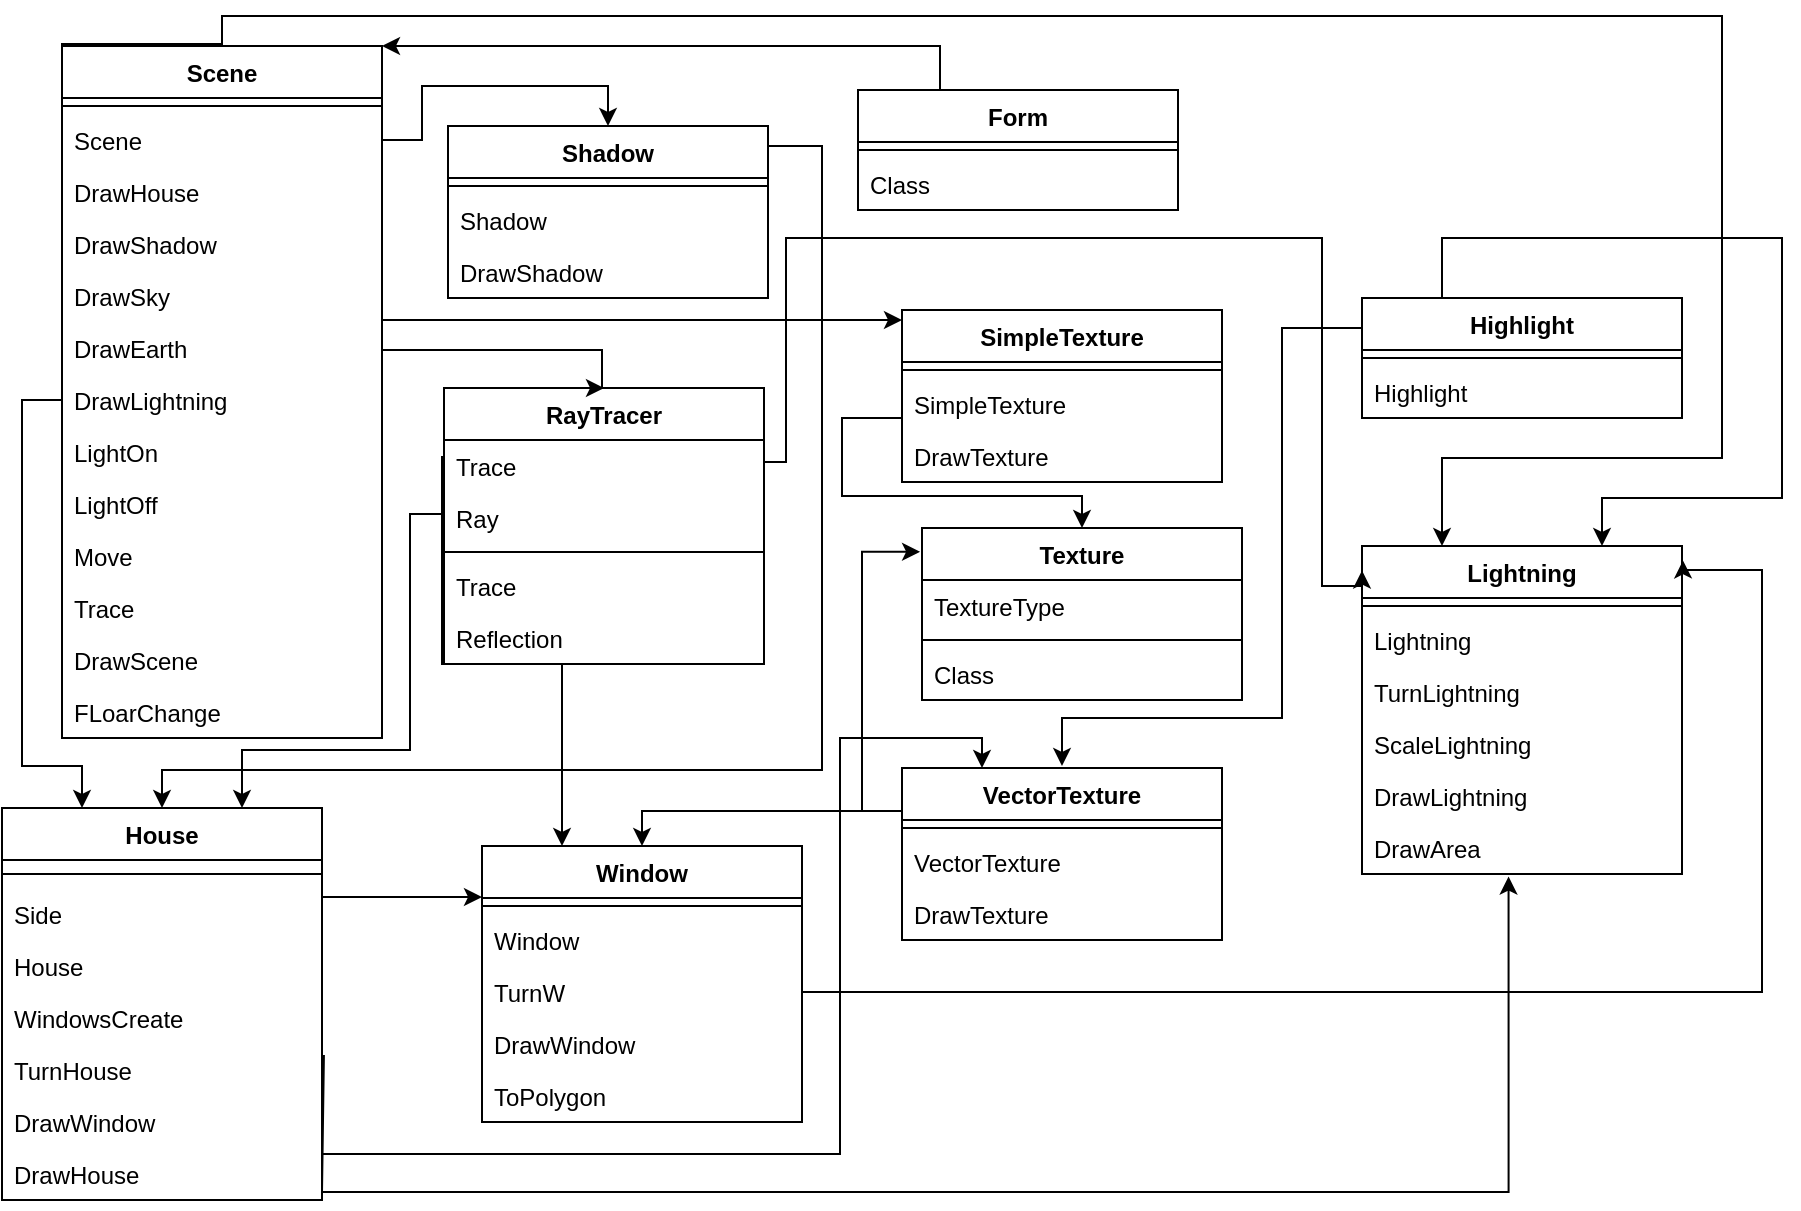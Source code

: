 <mxfile version="13.9.9" type="device" pages="3"><diagram id="C5RBs43oDa-KdzZeNtuy" name="Page-1"><mxGraphModel dx="1086" dy="846" grid="0" gridSize="10" guides="1" tooltips="1" connect="1" arrows="1" fold="1" page="1" pageScale="1" pageWidth="1169" pageHeight="1654" math="0" shadow="0"><root><mxCell id="WIyWlLk6GJQsqaUBKTNV-0"/><mxCell id="WIyWlLk6GJQsqaUBKTNV-1" parent="WIyWlLk6GJQsqaUBKTNV-0"/><mxCell id="PUGLhDaDBzMZra6PjDmg-4" value="Texture" style="swimlane;fontStyle=1;align=center;verticalAlign=top;childLayout=stackLayout;horizontal=1;startSize=26;horizontalStack=0;resizeParent=1;resizeParentMax=0;resizeLast=0;collapsible=1;marginBottom=0;" parent="WIyWlLk6GJQsqaUBKTNV-1" vertex="1"><mxGeometry x="571" y="690" width="160" height="86" as="geometry"/></mxCell><mxCell id="smROIIYi_Y0sRd2uh2FI-70" value="TextureType" style="text;strokeColor=none;fillColor=none;align=left;verticalAlign=top;spacingLeft=4;spacingRight=4;overflow=hidden;rotatable=0;points=[[0,0.5],[1,0.5]];portConstraint=eastwest;" parent="PUGLhDaDBzMZra6PjDmg-4" vertex="1"><mxGeometry y="26" width="160" height="26" as="geometry"/></mxCell><mxCell id="PUGLhDaDBzMZra6PjDmg-6" value="" style="line;strokeWidth=1;fillColor=none;align=left;verticalAlign=middle;spacingTop=-1;spacingLeft=3;spacingRight=3;rotatable=0;labelPosition=right;points=[];portConstraint=eastwest;" parent="PUGLhDaDBzMZra6PjDmg-4" vertex="1"><mxGeometry y="52" width="160" height="8" as="geometry"/></mxCell><mxCell id="PUGLhDaDBzMZra6PjDmg-7" value="Class" style="text;strokeColor=none;fillColor=none;align=left;verticalAlign=top;spacingLeft=4;spacingRight=4;overflow=hidden;rotatable=0;points=[[0,0.5],[1,0.5]];portConstraint=eastwest;" parent="PUGLhDaDBzMZra6PjDmg-4" vertex="1"><mxGeometry y="60" width="160" height="26" as="geometry"/></mxCell><mxCell id="PUGLhDaDBzMZra6PjDmg-36" style="edgeStyle=orthogonalEdgeStyle;rounded=0;orthogonalLoop=1;jettySize=auto;html=1;exitX=0;exitY=0.25;exitDx=0;exitDy=0;entryX=0.5;entryY=0;entryDx=0;entryDy=0;" parent="WIyWlLk6GJQsqaUBKTNV-1" source="PUGLhDaDBzMZra6PjDmg-8" target="PUGLhDaDBzMZra6PjDmg-4" edge="1"><mxGeometry relative="1" as="geometry"><Array as="points"><mxPoint x="561" y="635"/><mxPoint x="531" y="635"/><mxPoint x="531" y="674"/><mxPoint x="651" y="674"/></Array></mxGeometry></mxCell><mxCell id="PUGLhDaDBzMZra6PjDmg-8" value="SimpleTexture" style="swimlane;fontStyle=1;align=center;verticalAlign=top;childLayout=stackLayout;horizontal=1;startSize=26;horizontalStack=0;resizeParent=1;resizeParentMax=0;resizeLast=0;collapsible=1;marginBottom=0;" parent="WIyWlLk6GJQsqaUBKTNV-1" vertex="1"><mxGeometry x="561" y="580.99" width="160" height="86" as="geometry"/></mxCell><mxCell id="PUGLhDaDBzMZra6PjDmg-9" value="" style="line;strokeWidth=1;fillColor=none;align=left;verticalAlign=middle;spacingTop=-1;spacingLeft=3;spacingRight=3;rotatable=0;labelPosition=right;points=[];portConstraint=eastwest;" parent="PUGLhDaDBzMZra6PjDmg-8" vertex="1"><mxGeometry y="26" width="160" height="8" as="geometry"/></mxCell><mxCell id="PUGLhDaDBzMZra6PjDmg-10" value="SimpleTexture" style="text;strokeColor=none;fillColor=none;align=left;verticalAlign=top;spacingLeft=4;spacingRight=4;overflow=hidden;rotatable=0;points=[[0,0.5],[1,0.5]];portConstraint=eastwest;" parent="PUGLhDaDBzMZra6PjDmg-8" vertex="1"><mxGeometry y="34" width="160" height="26" as="geometry"/></mxCell><mxCell id="smROIIYi_Y0sRd2uh2FI-71" value="DrawTexture" style="text;strokeColor=none;fillColor=none;align=left;verticalAlign=top;spacingLeft=4;spacingRight=4;overflow=hidden;rotatable=0;points=[[0,0.5],[1,0.5]];portConstraint=eastwest;" parent="PUGLhDaDBzMZra6PjDmg-8" vertex="1"><mxGeometry y="60" width="160" height="26" as="geometry"/></mxCell><mxCell id="PUGLhDaDBzMZra6PjDmg-11" value="Scene" style="swimlane;fontStyle=1;align=center;verticalAlign=top;childLayout=stackLayout;horizontal=1;startSize=26;horizontalStack=0;resizeParent=1;resizeParentMax=0;resizeLast=0;collapsible=1;marginBottom=0;" parent="WIyWlLk6GJQsqaUBKTNV-1" vertex="1"><mxGeometry x="141" y="448.99" width="160" height="346" as="geometry"><mxRectangle x="100" y="350" width="70" height="26" as="alternateBounds"/></mxGeometry></mxCell><mxCell id="PUGLhDaDBzMZra6PjDmg-12" value="" style="line;strokeWidth=1;fillColor=none;align=left;verticalAlign=middle;spacingTop=-1;spacingLeft=3;spacingRight=3;rotatable=0;labelPosition=right;points=[];portConstraint=eastwest;" parent="PUGLhDaDBzMZra6PjDmg-11" vertex="1"><mxGeometry y="26" width="160" height="8" as="geometry"/></mxCell><mxCell id="PUGLhDaDBzMZra6PjDmg-13" value="Scene" style="text;strokeColor=none;fillColor=none;align=left;verticalAlign=top;spacingLeft=4;spacingRight=4;overflow=hidden;rotatable=0;points=[[0,0.5],[1,0.5]];portConstraint=eastwest;" parent="PUGLhDaDBzMZra6PjDmg-11" vertex="1"><mxGeometry y="34" width="160" height="26" as="geometry"/></mxCell><mxCell id="smROIIYi_Y0sRd2uh2FI-20" value="DrawHouse" style="text;strokeColor=none;fillColor=none;align=left;verticalAlign=top;spacingLeft=4;spacingRight=4;overflow=hidden;rotatable=0;points=[[0,0.5],[1,0.5]];portConstraint=eastwest;" parent="PUGLhDaDBzMZra6PjDmg-11" vertex="1"><mxGeometry y="60" width="160" height="26" as="geometry"/></mxCell><mxCell id="smROIIYi_Y0sRd2uh2FI-21" value="DrawShadow" style="text;strokeColor=none;fillColor=none;align=left;verticalAlign=top;spacingLeft=4;spacingRight=4;overflow=hidden;rotatable=0;points=[[0,0.5],[1,0.5]];portConstraint=eastwest;" parent="PUGLhDaDBzMZra6PjDmg-11" vertex="1"><mxGeometry y="86" width="160" height="26" as="geometry"/></mxCell><mxCell id="smROIIYi_Y0sRd2uh2FI-19" value="DrawSky" style="text;strokeColor=none;fillColor=none;align=left;verticalAlign=top;spacingLeft=4;spacingRight=4;overflow=hidden;rotatable=0;points=[[0,0.5],[1,0.5]];portConstraint=eastwest;" parent="PUGLhDaDBzMZra6PjDmg-11" vertex="1"><mxGeometry y="112" width="160" height="26" as="geometry"/></mxCell><mxCell id="smROIIYi_Y0sRd2uh2FI-22" value="DrawEarth" style="text;strokeColor=none;fillColor=none;align=left;verticalAlign=top;spacingLeft=4;spacingRight=4;overflow=hidden;rotatable=0;points=[[0,0.5],[1,0.5]];portConstraint=eastwest;" parent="PUGLhDaDBzMZra6PjDmg-11" vertex="1"><mxGeometry y="138" width="160" height="26" as="geometry"/></mxCell><mxCell id="smROIIYi_Y0sRd2uh2FI-23" value="DrawLightning" style="text;strokeColor=none;fillColor=none;align=left;verticalAlign=top;spacingLeft=4;spacingRight=4;overflow=hidden;rotatable=0;points=[[0,0.5],[1,0.5]];portConstraint=eastwest;" parent="PUGLhDaDBzMZra6PjDmg-11" vertex="1"><mxGeometry y="164" width="160" height="26" as="geometry"/></mxCell><mxCell id="smROIIYi_Y0sRd2uh2FI-25" value="LightOn" style="text;strokeColor=none;fillColor=none;align=left;verticalAlign=top;spacingLeft=4;spacingRight=4;overflow=hidden;rotatable=0;points=[[0,0.5],[1,0.5]];portConstraint=eastwest;" parent="PUGLhDaDBzMZra6PjDmg-11" vertex="1"><mxGeometry y="190" width="160" height="26" as="geometry"/></mxCell><mxCell id="smROIIYi_Y0sRd2uh2FI-26" value="LightOff" style="text;strokeColor=none;fillColor=none;align=left;verticalAlign=top;spacingLeft=4;spacingRight=4;overflow=hidden;rotatable=0;points=[[0,0.5],[1,0.5]];portConstraint=eastwest;" parent="PUGLhDaDBzMZra6PjDmg-11" vertex="1"><mxGeometry y="216" width="160" height="26" as="geometry"/></mxCell><mxCell id="smROIIYi_Y0sRd2uh2FI-28" value="Move" style="text;strokeColor=none;fillColor=none;align=left;verticalAlign=top;spacingLeft=4;spacingRight=4;overflow=hidden;rotatable=0;points=[[0,0.5],[1,0.5]];portConstraint=eastwest;" parent="PUGLhDaDBzMZra6PjDmg-11" vertex="1"><mxGeometry y="242" width="160" height="26" as="geometry"/></mxCell><mxCell id="smROIIYi_Y0sRd2uh2FI-29" value="Trace" style="text;strokeColor=none;fillColor=none;align=left;verticalAlign=top;spacingLeft=4;spacingRight=4;overflow=hidden;rotatable=0;points=[[0,0.5],[1,0.5]];portConstraint=eastwest;" parent="PUGLhDaDBzMZra6PjDmg-11" vertex="1"><mxGeometry y="268" width="160" height="26" as="geometry"/></mxCell><mxCell id="smROIIYi_Y0sRd2uh2FI-31" value="DrawScene" style="text;strokeColor=none;fillColor=none;align=left;verticalAlign=top;spacingLeft=4;spacingRight=4;overflow=hidden;rotatable=0;points=[[0,0.5],[1,0.5]];portConstraint=eastwest;" parent="PUGLhDaDBzMZra6PjDmg-11" vertex="1"><mxGeometry y="294" width="160" height="26" as="geometry"/></mxCell><mxCell id="smROIIYi_Y0sRd2uh2FI-33" value="FLoarChange" style="text;strokeColor=none;fillColor=none;align=left;verticalAlign=top;spacingLeft=4;spacingRight=4;overflow=hidden;rotatable=0;points=[[0,0.5],[1,0.5]];portConstraint=eastwest;" parent="PUGLhDaDBzMZra6PjDmg-11" vertex="1"><mxGeometry y="320" width="160" height="26" as="geometry"/></mxCell><mxCell id="PUGLhDaDBzMZra6PjDmg-14" value="Window&#10;" style="swimlane;fontStyle=1;align=center;verticalAlign=top;childLayout=stackLayout;horizontal=1;startSize=26;horizontalStack=0;resizeParent=1;resizeParentMax=0;resizeLast=0;collapsible=1;marginBottom=0;" parent="WIyWlLk6GJQsqaUBKTNV-1" vertex="1"><mxGeometry x="351" y="849" width="160" height="138" as="geometry"/></mxCell><mxCell id="PUGLhDaDBzMZra6PjDmg-15" value="" style="line;strokeWidth=1;fillColor=none;align=left;verticalAlign=middle;spacingTop=-1;spacingLeft=3;spacingRight=3;rotatable=0;labelPosition=right;points=[];portConstraint=eastwest;" parent="PUGLhDaDBzMZra6PjDmg-14" vertex="1"><mxGeometry y="26" width="160" height="8" as="geometry"/></mxCell><mxCell id="PUGLhDaDBzMZra6PjDmg-16" value="Window" style="text;strokeColor=none;fillColor=none;align=left;verticalAlign=top;spacingLeft=4;spacingRight=4;overflow=hidden;rotatable=0;points=[[0,0.5],[1,0.5]];portConstraint=eastwest;" parent="PUGLhDaDBzMZra6PjDmg-14" vertex="1"><mxGeometry y="34" width="160" height="26" as="geometry"/></mxCell><mxCell id="smROIIYi_Y0sRd2uh2FI-50" value="TurnW" style="text;strokeColor=none;fillColor=none;align=left;verticalAlign=top;spacingLeft=4;spacingRight=4;overflow=hidden;rotatable=0;points=[[0,0.5],[1,0.5]];portConstraint=eastwest;" parent="PUGLhDaDBzMZra6PjDmg-14" vertex="1"><mxGeometry y="60" width="160" height="26" as="geometry"/></mxCell><mxCell id="smROIIYi_Y0sRd2uh2FI-51" value="DrawWindow" style="text;strokeColor=none;fillColor=none;align=left;verticalAlign=top;spacingLeft=4;spacingRight=4;overflow=hidden;rotatable=0;points=[[0,0.5],[1,0.5]];portConstraint=eastwest;" parent="PUGLhDaDBzMZra6PjDmg-14" vertex="1"><mxGeometry y="86" width="160" height="26" as="geometry"/></mxCell><mxCell id="smROIIYi_Y0sRd2uh2FI-52" value="ToPolygon" style="text;strokeColor=none;fillColor=none;align=left;verticalAlign=top;spacingLeft=4;spacingRight=4;overflow=hidden;rotatable=0;points=[[0,0.5],[1,0.5]];portConstraint=eastwest;" parent="PUGLhDaDBzMZra6PjDmg-14" vertex="1"><mxGeometry y="112" width="160" height="26" as="geometry"/></mxCell><mxCell id="PUGLhDaDBzMZra6PjDmg-33" style="edgeStyle=orthogonalEdgeStyle;rounded=0;orthogonalLoop=1;jettySize=auto;html=1;exitX=1;exitY=0.25;exitDx=0;exitDy=0;entryX=0;entryY=0.25;entryDx=0;entryDy=0;" parent="WIyWlLk6GJQsqaUBKTNV-1" edge="1"><mxGeometry relative="1" as="geometry"><Array as="points"><mxPoint x="271" y="875"/></Array><mxPoint x="271" y="870" as="sourcePoint"/><mxPoint x="351" y="874.5" as="targetPoint"/></mxGeometry></mxCell><mxCell id="PUGLhDaDBzMZra6PjDmg-17" value="House" style="swimlane;fontStyle=1;align=center;verticalAlign=top;childLayout=stackLayout;horizontal=1;startSize=26;horizontalStack=0;resizeParent=1;resizeParentMax=0;resizeLast=0;collapsible=1;marginBottom=0;" parent="WIyWlLk6GJQsqaUBKTNV-1" vertex="1"><mxGeometry x="111" y="830" width="160" height="196" as="geometry"/></mxCell><mxCell id="PUGLhDaDBzMZra6PjDmg-18" value="" style="line;strokeWidth=1;fillColor=none;align=left;verticalAlign=middle;spacingTop=-1;spacingLeft=3;spacingRight=3;rotatable=0;labelPosition=right;points=[];portConstraint=eastwest;" parent="PUGLhDaDBzMZra6PjDmg-17" vertex="1"><mxGeometry y="26" width="160" height="14" as="geometry"/></mxCell><mxCell id="smROIIYi_Y0sRd2uh2FI-67" value="Side" style="text;strokeColor=none;fillColor=none;align=left;verticalAlign=top;spacingLeft=4;spacingRight=4;overflow=hidden;rotatable=0;points=[[0,0.5],[1,0.5]];portConstraint=eastwest;" parent="PUGLhDaDBzMZra6PjDmg-17" vertex="1"><mxGeometry y="40" width="160" height="26" as="geometry"/></mxCell><mxCell id="PUGLhDaDBzMZra6PjDmg-19" value="House" style="text;strokeColor=none;fillColor=none;align=left;verticalAlign=top;spacingLeft=4;spacingRight=4;overflow=hidden;rotatable=0;points=[[0,0.5],[1,0.5]];portConstraint=eastwest;" parent="PUGLhDaDBzMZra6PjDmg-17" vertex="1"><mxGeometry y="66" width="160" height="26" as="geometry"/></mxCell><mxCell id="smROIIYi_Y0sRd2uh2FI-7" value="WindowsCreate" style="text;strokeColor=none;fillColor=none;align=left;verticalAlign=top;spacingLeft=4;spacingRight=4;overflow=hidden;rotatable=0;points=[[0,0.5],[1,0.5]];portConstraint=eastwest;" parent="PUGLhDaDBzMZra6PjDmg-17" vertex="1"><mxGeometry y="92" width="160" height="26" as="geometry"/></mxCell><mxCell id="smROIIYi_Y0sRd2uh2FI-10" value="TurnHouse" style="text;strokeColor=none;fillColor=none;align=left;verticalAlign=top;spacingLeft=4;spacingRight=4;overflow=hidden;rotatable=0;points=[[0,0.5],[1,0.5]];portConstraint=eastwest;" parent="PUGLhDaDBzMZra6PjDmg-17" vertex="1"><mxGeometry y="118" width="160" height="26" as="geometry"/></mxCell><mxCell id="smROIIYi_Y0sRd2uh2FI-14" value="DrawWindow" style="text;strokeColor=none;fillColor=none;align=left;verticalAlign=top;spacingLeft=4;spacingRight=4;overflow=hidden;rotatable=0;points=[[0,0.5],[1,0.5]];portConstraint=eastwest;" parent="PUGLhDaDBzMZra6PjDmg-17" vertex="1"><mxGeometry y="144" width="160" height="26" as="geometry"/></mxCell><mxCell id="smROIIYi_Y0sRd2uh2FI-17" value="DrawHouse" style="text;strokeColor=none;fillColor=none;align=left;verticalAlign=top;spacingLeft=4;spacingRight=4;overflow=hidden;rotatable=0;points=[[0,0.5],[1,0.5]];portConstraint=eastwest;" parent="PUGLhDaDBzMZra6PjDmg-17" vertex="1"><mxGeometry y="170" width="160" height="26" as="geometry"/></mxCell><mxCell id="PUGLhDaDBzMZra6PjDmg-20" value="Lightning" style="swimlane;fontStyle=1;align=center;verticalAlign=top;childLayout=stackLayout;horizontal=1;startSize=26;horizontalStack=0;resizeParent=1;resizeParentMax=0;resizeLast=0;collapsible=1;marginBottom=0;" parent="WIyWlLk6GJQsqaUBKTNV-1" vertex="1"><mxGeometry x="791" y="698.99" width="160" height="164" as="geometry"/></mxCell><mxCell id="PUGLhDaDBzMZra6PjDmg-21" value="" style="line;strokeWidth=1;fillColor=none;align=left;verticalAlign=middle;spacingTop=-1;spacingLeft=3;spacingRight=3;rotatable=0;labelPosition=right;points=[];portConstraint=eastwest;" parent="PUGLhDaDBzMZra6PjDmg-20" vertex="1"><mxGeometry y="26" width="160" height="8" as="geometry"/></mxCell><mxCell id="PUGLhDaDBzMZra6PjDmg-22" value="Lightning" style="text;strokeColor=none;fillColor=none;align=left;verticalAlign=top;spacingLeft=4;spacingRight=4;overflow=hidden;rotatable=0;points=[[0,0.5],[1,0.5]];portConstraint=eastwest;" parent="PUGLhDaDBzMZra6PjDmg-20" vertex="1"><mxGeometry y="34" width="160" height="26" as="geometry"/></mxCell><mxCell id="smROIIYi_Y0sRd2uh2FI-36" value="TurnLightning" style="text;strokeColor=none;fillColor=none;align=left;verticalAlign=top;spacingLeft=4;spacingRight=4;overflow=hidden;rotatable=0;points=[[0,0.5],[1,0.5]];portConstraint=eastwest;" parent="PUGLhDaDBzMZra6PjDmg-20" vertex="1"><mxGeometry y="60" width="160" height="26" as="geometry"/></mxCell><mxCell id="smROIIYi_Y0sRd2uh2FI-37" value="ScaleLightning" style="text;strokeColor=none;fillColor=none;align=left;verticalAlign=top;spacingLeft=4;spacingRight=4;overflow=hidden;rotatable=0;points=[[0,0.5],[1,0.5]];portConstraint=eastwest;" parent="PUGLhDaDBzMZra6PjDmg-20" vertex="1"><mxGeometry y="86" width="160" height="26" as="geometry"/></mxCell><mxCell id="smROIIYi_Y0sRd2uh2FI-39" value="DrawLightning" style="text;strokeColor=none;fillColor=none;align=left;verticalAlign=top;spacingLeft=4;spacingRight=4;overflow=hidden;rotatable=0;points=[[0,0.5],[1,0.5]];portConstraint=eastwest;" parent="PUGLhDaDBzMZra6PjDmg-20" vertex="1"><mxGeometry y="112" width="160" height="26" as="geometry"/></mxCell><mxCell id="smROIIYi_Y0sRd2uh2FI-40" value="DrawArea" style="text;strokeColor=none;fillColor=none;align=left;verticalAlign=top;spacingLeft=4;spacingRight=4;overflow=hidden;rotatable=0;points=[[0,0.5],[1,0.5]];portConstraint=eastwest;" parent="PUGLhDaDBzMZra6PjDmg-20" vertex="1"><mxGeometry y="138" width="160" height="26" as="geometry"/></mxCell><mxCell id="smROIIYi_Y0sRd2uh2FI-91" style="edgeStyle=orthogonalEdgeStyle;rounded=0;orthogonalLoop=1;jettySize=auto;html=1;exitX=1;exitY=0.25;exitDx=0;exitDy=0;" parent="WIyWlLk6GJQsqaUBKTNV-1" source="PUGLhDaDBzMZra6PjDmg-23" target="PUGLhDaDBzMZra6PjDmg-17" edge="1"><mxGeometry relative="1" as="geometry"><Array as="points"><mxPoint x="494" y="499"/><mxPoint x="521" y="499"/><mxPoint x="521" y="811"/><mxPoint x="191" y="811"/></Array></mxGeometry></mxCell><mxCell id="PUGLhDaDBzMZra6PjDmg-23" value="Shadow" style="swimlane;fontStyle=1;align=center;verticalAlign=top;childLayout=stackLayout;horizontal=1;startSize=26;horizontalStack=0;resizeParent=1;resizeParentMax=0;resizeLast=0;collapsible=1;marginBottom=0;" parent="WIyWlLk6GJQsqaUBKTNV-1" vertex="1"><mxGeometry x="334" y="488.99" width="160" height="86" as="geometry"/></mxCell><mxCell id="PUGLhDaDBzMZra6PjDmg-24" value="" style="line;strokeWidth=1;fillColor=none;align=left;verticalAlign=middle;spacingTop=-1;spacingLeft=3;spacingRight=3;rotatable=0;labelPosition=right;points=[];portConstraint=eastwest;" parent="PUGLhDaDBzMZra6PjDmg-23" vertex="1"><mxGeometry y="26" width="160" height="8" as="geometry"/></mxCell><mxCell id="PUGLhDaDBzMZra6PjDmg-25" value="Shadow" style="text;strokeColor=none;fillColor=none;align=left;verticalAlign=top;spacingLeft=4;spacingRight=4;overflow=hidden;rotatable=0;points=[[0,0.5],[1,0.5]];portConstraint=eastwest;" parent="PUGLhDaDBzMZra6PjDmg-23" vertex="1"><mxGeometry y="34" width="160" height="26" as="geometry"/></mxCell><mxCell id="smROIIYi_Y0sRd2uh2FI-43" value="DrawShadow" style="text;strokeColor=none;fillColor=none;align=left;verticalAlign=top;spacingLeft=4;spacingRight=4;overflow=hidden;rotatable=0;points=[[0,0.5],[1,0.5]];portConstraint=eastwest;" parent="PUGLhDaDBzMZra6PjDmg-23" vertex="1"><mxGeometry y="60" width="160" height="26" as="geometry"/></mxCell><mxCell id="smROIIYi_Y0sRd2uh2FI-75" style="edgeStyle=orthogonalEdgeStyle;rounded=0;orthogonalLoop=1;jettySize=auto;html=1;exitX=0;exitY=0.25;exitDx=0;exitDy=0;entryX=0.5;entryY=0;entryDx=0;entryDy=0;" parent="WIyWlLk6GJQsqaUBKTNV-1" source="PUGLhDaDBzMZra6PjDmg-0" target="PUGLhDaDBzMZra6PjDmg-14" edge="1"><mxGeometry relative="1" as="geometry"><Array as="points"><mxPoint x="431" y="832"/></Array></mxGeometry></mxCell><mxCell id="smROIIYi_Y0sRd2uh2FI-90" style="edgeStyle=orthogonalEdgeStyle;rounded=0;orthogonalLoop=1;jettySize=auto;html=1;exitX=0;exitY=0.25;exitDx=0;exitDy=0;entryX=0.75;entryY=0;entryDx=0;entryDy=0;" parent="WIyWlLk6GJQsqaUBKTNV-1" source="smROIIYi_Y0sRd2uh2FI-0" target="PUGLhDaDBzMZra6PjDmg-20" edge="1"><mxGeometry relative="1" as="geometry"><Array as="points"><mxPoint x="831" y="589.99"/><mxPoint x="831" y="544.99"/><mxPoint x="1001" y="544.99"/><mxPoint x="1001" y="674.99"/><mxPoint x="911" y="674.99"/></Array></mxGeometry></mxCell><mxCell id="smROIIYi_Y0sRd2uh2FI-0" value="Highlight" style="swimlane;fontStyle=1;align=center;verticalAlign=top;childLayout=stackLayout;horizontal=1;startSize=26;horizontalStack=0;resizeParent=1;resizeParentMax=0;resizeLast=0;collapsible=1;marginBottom=0;" parent="WIyWlLk6GJQsqaUBKTNV-1" vertex="1"><mxGeometry x="791" y="574.99" width="160" height="60" as="geometry"/></mxCell><mxCell id="smROIIYi_Y0sRd2uh2FI-1" value="" style="line;strokeWidth=1;fillColor=none;align=left;verticalAlign=middle;spacingTop=-1;spacingLeft=3;spacingRight=3;rotatable=0;labelPosition=right;points=[];portConstraint=eastwest;" parent="smROIIYi_Y0sRd2uh2FI-0" vertex="1"><mxGeometry y="26" width="160" height="8" as="geometry"/></mxCell><mxCell id="smROIIYi_Y0sRd2uh2FI-2" value="Highlight" style="text;strokeColor=none;fillColor=none;align=left;verticalAlign=top;spacingLeft=4;spacingRight=4;overflow=hidden;rotatable=0;points=[[0,0.5],[1,0.5]];portConstraint=eastwest;" parent="smROIIYi_Y0sRd2uh2FI-0" vertex="1"><mxGeometry y="34" width="160" height="26" as="geometry"/></mxCell><mxCell id="smROIIYi_Y0sRd2uh2FI-76" style="edgeStyle=orthogonalEdgeStyle;rounded=0;orthogonalLoop=1;jettySize=auto;html=1;exitX=0;exitY=0.25;exitDx=0;exitDy=0;entryX=0.25;entryY=0;entryDx=0;entryDy=0;" parent="WIyWlLk6GJQsqaUBKTNV-1" source="smROIIYi_Y0sRd2uh2FI-56" target="PUGLhDaDBzMZra6PjDmg-14" edge="1"><mxGeometry relative="1" as="geometry"><Array as="points"><mxPoint x="331" y="655"/><mxPoint x="331" y="758"/><mxPoint x="391" y="758"/></Array></mxGeometry></mxCell><mxCell id="smROIIYi_Y0sRd2uh2FI-56" value="RayTracer" style="swimlane;fontStyle=1;align=center;verticalAlign=top;childLayout=stackLayout;horizontal=1;startSize=26;horizontalStack=0;resizeParent=1;resizeParentMax=0;resizeLast=0;collapsible=1;marginBottom=0;" parent="WIyWlLk6GJQsqaUBKTNV-1" vertex="1"><mxGeometry x="332" y="620" width="160" height="138" as="geometry"/></mxCell><mxCell id="smROIIYi_Y0sRd2uh2FI-57" value="Trace" style="text;strokeColor=none;fillColor=none;align=left;verticalAlign=top;spacingLeft=4;spacingRight=4;overflow=hidden;rotatable=0;points=[[0,0.5],[1,0.5]];portConstraint=eastwest;" parent="smROIIYi_Y0sRd2uh2FI-56" vertex="1"><mxGeometry y="26" width="160" height="26" as="geometry"/></mxCell><mxCell id="smROIIYi_Y0sRd2uh2FI-59" value="Ray" style="text;strokeColor=none;fillColor=none;align=left;verticalAlign=top;spacingLeft=4;spacingRight=4;overflow=hidden;rotatable=0;points=[[0,0.5],[1,0.5]];portConstraint=eastwest;" parent="smROIIYi_Y0sRd2uh2FI-56" vertex="1"><mxGeometry y="52" width="160" height="26" as="geometry"/></mxCell><mxCell id="smROIIYi_Y0sRd2uh2FI-58" value="" style="line;strokeWidth=1;fillColor=none;align=left;verticalAlign=middle;spacingTop=-1;spacingLeft=3;spacingRight=3;rotatable=0;labelPosition=right;points=[];portConstraint=eastwest;" parent="smROIIYi_Y0sRd2uh2FI-56" vertex="1"><mxGeometry y="78" width="160" height="8" as="geometry"/></mxCell><mxCell id="smROIIYi_Y0sRd2uh2FI-60" value="Trace" style="text;strokeColor=none;fillColor=none;align=left;verticalAlign=top;spacingLeft=4;spacingRight=4;overflow=hidden;rotatable=0;points=[[0,0.5],[1,0.5]];portConstraint=eastwest;" parent="smROIIYi_Y0sRd2uh2FI-56" vertex="1"><mxGeometry y="86" width="160" height="26" as="geometry"/></mxCell><mxCell id="smROIIYi_Y0sRd2uh2FI-61" value="Reflection" style="text;strokeColor=none;fillColor=none;align=left;verticalAlign=top;spacingLeft=4;spacingRight=4;overflow=hidden;rotatable=0;points=[[0,0.5],[1,0.5]];portConstraint=eastwest;" parent="smROIIYi_Y0sRd2uh2FI-56" vertex="1"><mxGeometry y="112" width="160" height="26" as="geometry"/></mxCell><mxCell id="smROIIYi_Y0sRd2uh2FI-73" style="edgeStyle=orthogonalEdgeStyle;rounded=0;orthogonalLoop=1;jettySize=auto;html=1;exitX=1;exitY=0.5;exitDx=0;exitDy=0;" parent="WIyWlLk6GJQsqaUBKTNV-1" source="smROIIYi_Y0sRd2uh2FI-22" target="PUGLhDaDBzMZra6PjDmg-8" edge="1"><mxGeometry relative="1" as="geometry"><Array as="points"><mxPoint x="301" y="586"/></Array></mxGeometry></mxCell><mxCell id="smROIIYi_Y0sRd2uh2FI-77" style="edgeStyle=orthogonalEdgeStyle;rounded=0;orthogonalLoop=1;jettySize=auto;html=1;exitX=1;exitY=0.5;exitDx=0;exitDy=0;entryX=0.25;entryY=0;entryDx=0;entryDy=0;" parent="WIyWlLk6GJQsqaUBKTNV-1" source="smROIIYi_Y0sRd2uh2FI-67" target="PUGLhDaDBzMZra6PjDmg-0" edge="1"><mxGeometry relative="1" as="geometry"><Array as="points"><mxPoint x="271" y="1003"/><mxPoint x="530" y="1003"/><mxPoint x="530" y="795"/><mxPoint x="601" y="795"/></Array></mxGeometry></mxCell><mxCell id="aZ-CP3BMu2rspL1LpTDJ-5" style="edgeStyle=orthogonalEdgeStyle;rounded=0;orthogonalLoop=1;jettySize=auto;html=1;exitX=0.25;exitY=0;exitDx=0;exitDy=0;entryX=1;entryY=0;entryDx=0;entryDy=0;" parent="WIyWlLk6GJQsqaUBKTNV-1" source="smROIIYi_Y0sRd2uh2FI-80" target="PUGLhDaDBzMZra6PjDmg-11" edge="1"><mxGeometry relative="1" as="geometry"><Array as="points"><mxPoint x="580" y="449"/></Array></mxGeometry></mxCell><mxCell id="smROIIYi_Y0sRd2uh2FI-80" value="Form" style="swimlane;fontStyle=1;align=center;verticalAlign=top;childLayout=stackLayout;horizontal=1;startSize=26;horizontalStack=0;resizeParent=1;resizeParentMax=0;resizeLast=0;collapsible=1;marginBottom=0;" parent="WIyWlLk6GJQsqaUBKTNV-1" vertex="1"><mxGeometry x="539" y="471" width="160" height="60" as="geometry"/></mxCell><mxCell id="smROIIYi_Y0sRd2uh2FI-82" value="" style="line;strokeWidth=1;fillColor=none;align=left;verticalAlign=middle;spacingTop=-1;spacingLeft=3;spacingRight=3;rotatable=0;labelPosition=right;points=[];portConstraint=eastwest;" parent="smROIIYi_Y0sRd2uh2FI-80" vertex="1"><mxGeometry y="26" width="160" height="8" as="geometry"/></mxCell><mxCell id="smROIIYi_Y0sRd2uh2FI-83" value="Class" style="text;strokeColor=none;fillColor=none;align=left;verticalAlign=top;spacingLeft=4;spacingRight=4;overflow=hidden;rotatable=0;points=[[0,0.5],[1,0.5]];portConstraint=eastwest;" parent="smROIIYi_Y0sRd2uh2FI-80" vertex="1"><mxGeometry y="34" width="160" height="26" as="geometry"/></mxCell><mxCell id="smROIIYi_Y0sRd2uh2FI-85" style="edgeStyle=orthogonalEdgeStyle;rounded=0;orthogonalLoop=1;jettySize=auto;html=1;exitX=1;exitY=0.5;exitDx=0;exitDy=0;entryX=0.5;entryY=0;entryDx=0;entryDy=0;" parent="WIyWlLk6GJQsqaUBKTNV-1" source="smROIIYi_Y0sRd2uh2FI-19" target="smROIIYi_Y0sRd2uh2FI-56" edge="1"><mxGeometry relative="1" as="geometry"><Array as="points"><mxPoint x="301" y="601"/><mxPoint x="411" y="601"/></Array></mxGeometry></mxCell><mxCell id="smROIIYi_Y0sRd2uh2FI-88" style="edgeStyle=orthogonalEdgeStyle;rounded=0;orthogonalLoop=1;jettySize=auto;html=1;exitX=0;exitY=0.5;exitDx=0;exitDy=0;entryX=0.25;entryY=0;entryDx=0;entryDy=0;" parent="WIyWlLk6GJQsqaUBKTNV-1" source="PUGLhDaDBzMZra6PjDmg-13" target="PUGLhDaDBzMZra6PjDmg-20" edge="1"><mxGeometry relative="1" as="geometry"><Array as="points"><mxPoint x="141" y="448"/><mxPoint x="221" y="448"/><mxPoint x="221" y="434"/><mxPoint x="971" y="434"/><mxPoint x="971" y="655"/><mxPoint x="831" y="655"/></Array></mxGeometry></mxCell><mxCell id="smROIIYi_Y0sRd2uh2FI-92" style="edgeStyle=orthogonalEdgeStyle;rounded=0;orthogonalLoop=1;jettySize=auto;html=1;exitX=0;exitY=0.5;exitDx=0;exitDy=0;entryX=0.75;entryY=0;entryDx=0;entryDy=0;" parent="WIyWlLk6GJQsqaUBKTNV-1" source="smROIIYi_Y0sRd2uh2FI-59" target="PUGLhDaDBzMZra6PjDmg-17" edge="1"><mxGeometry relative="1" as="geometry"><Array as="points"><mxPoint x="315" y="683"/><mxPoint x="315" y="801"/><mxPoint x="231" y="801"/></Array></mxGeometry></mxCell><mxCell id="smROIIYi_Y0sRd2uh2FI-98" style="edgeStyle=orthogonalEdgeStyle;rounded=0;orthogonalLoop=1;jettySize=auto;html=1;exitX=0;exitY=0.5;exitDx=0;exitDy=0;" parent="WIyWlLk6GJQsqaUBKTNV-1" source="smROIIYi_Y0sRd2uh2FI-22" target="PUGLhDaDBzMZra6PjDmg-17" edge="1"><mxGeometry relative="1" as="geometry"><Array as="points"><mxPoint x="141" y="626"/><mxPoint x="121" y="626"/><mxPoint x="121" y="809"/><mxPoint x="151" y="809"/></Array></mxGeometry></mxCell><mxCell id="smROIIYi_Y0sRd2uh2FI-99" style="edgeStyle=orthogonalEdgeStyle;rounded=0;orthogonalLoop=1;jettySize=auto;html=1;exitX=1;exitY=0.5;exitDx=0;exitDy=0;entryX=0;entryY=0.075;entryDx=0;entryDy=0;entryPerimeter=0;" parent="WIyWlLk6GJQsqaUBKTNV-1" source="smROIIYi_Y0sRd2uh2FI-57" target="PUGLhDaDBzMZra6PjDmg-20" edge="1"><mxGeometry relative="1" as="geometry"><Array as="points"><mxPoint x="503" y="657"/><mxPoint x="503" y="545"/><mxPoint x="771" y="545"/><mxPoint x="771" y="719"/><mxPoint x="791" y="719"/></Array></mxGeometry></mxCell><mxCell id="smROIIYi_Y0sRd2uh2FI-100" style="edgeStyle=orthogonalEdgeStyle;rounded=0;orthogonalLoop=1;jettySize=auto;html=1;exitX=1;exitY=0.5;exitDx=0;exitDy=0;entryX=1.003;entryY=0.044;entryDx=0;entryDy=0;entryPerimeter=0;" parent="WIyWlLk6GJQsqaUBKTNV-1" source="smROIIYi_Y0sRd2uh2FI-50" target="PUGLhDaDBzMZra6PjDmg-20" edge="1"><mxGeometry relative="1" as="geometry"><Array as="points"><mxPoint x="991" y="922"/><mxPoint x="991" y="711"/><mxPoint x="952" y="711"/></Array></mxGeometry></mxCell><mxCell id="smROIIYi_Y0sRd2uh2FI-105" style="edgeStyle=orthogonalEdgeStyle;rounded=0;orthogonalLoop=1;jettySize=auto;html=1;exitX=0;exitY=0.25;exitDx=0;exitDy=0;entryX=-0.006;entryY=0.138;entryDx=0;entryDy=0;entryPerimeter=0;" parent="WIyWlLk6GJQsqaUBKTNV-1" source="PUGLhDaDBzMZra6PjDmg-0" target="PUGLhDaDBzMZra6PjDmg-4" edge="1"><mxGeometry relative="1" as="geometry"/></mxCell><mxCell id="PUGLhDaDBzMZra6PjDmg-0" value="VectorTexture" style="swimlane;fontStyle=1;align=center;verticalAlign=top;childLayout=stackLayout;horizontal=1;startSize=26;horizontalStack=0;resizeParent=1;resizeParentMax=0;resizeLast=0;collapsible=1;marginBottom=0;" parent="WIyWlLk6GJQsqaUBKTNV-1" vertex="1"><mxGeometry x="561" y="810" width="160" height="86" as="geometry"/></mxCell><mxCell id="PUGLhDaDBzMZra6PjDmg-2" value="" style="line;strokeWidth=1;fillColor=none;align=left;verticalAlign=middle;spacingTop=-1;spacingLeft=3;spacingRight=3;rotatable=0;labelPosition=right;points=[];portConstraint=eastwest;" parent="PUGLhDaDBzMZra6PjDmg-0" vertex="1"><mxGeometry y="26" width="160" height="8" as="geometry"/></mxCell><mxCell id="PUGLhDaDBzMZra6PjDmg-3" value="VectorTexture" style="text;strokeColor=none;fillColor=none;align=left;verticalAlign=top;spacingLeft=4;spacingRight=4;overflow=hidden;rotatable=0;points=[[0,0.5],[1,0.5]];portConstraint=eastwest;" parent="PUGLhDaDBzMZra6PjDmg-0" vertex="1"><mxGeometry y="34" width="160" height="26" as="geometry"/></mxCell><mxCell id="smROIIYi_Y0sRd2uh2FI-68" value="DrawTexture" style="text;strokeColor=none;fillColor=none;align=left;verticalAlign=top;spacingLeft=4;spacingRight=4;overflow=hidden;rotatable=0;points=[[0,0.5],[1,0.5]];portConstraint=eastwest;" parent="PUGLhDaDBzMZra6PjDmg-0" vertex="1"><mxGeometry y="60" width="160" height="26" as="geometry"/></mxCell><mxCell id="smROIIYi_Y0sRd2uh2FI-102" style="edgeStyle=orthogonalEdgeStyle;rounded=0;orthogonalLoop=1;jettySize=auto;html=1;exitX=0;exitY=0.25;exitDx=0;exitDy=0;" parent="WIyWlLk6GJQsqaUBKTNV-1" source="smROIIYi_Y0sRd2uh2FI-0" edge="1"><mxGeometry relative="1" as="geometry"><mxPoint x="871" y="1039.99" as="sourcePoint"/><mxPoint x="641" y="809" as="targetPoint"/><Array as="points"><mxPoint x="751" y="590"/><mxPoint x="751" y="785"/><mxPoint x="641" y="785"/><mxPoint x="641" y="809"/></Array></mxGeometry></mxCell><mxCell id="smROIIYi_Y0sRd2uh2FI-107" style="edgeStyle=orthogonalEdgeStyle;rounded=0;orthogonalLoop=1;jettySize=auto;html=1;entryX=0.458;entryY=1.049;entryDx=0;entryDy=0;entryPerimeter=0;exitX=1.006;exitY=0.212;exitDx=0;exitDy=0;exitPerimeter=0;" parent="WIyWlLk6GJQsqaUBKTNV-1" source="smROIIYi_Y0sRd2uh2FI-10" target="smROIIYi_Y0sRd2uh2FI-40" edge="1"><mxGeometry relative="1" as="geometry"><Array as="points"><mxPoint x="271" y="1022"/><mxPoint x="864" y="1022"/></Array><mxPoint x="271" y="1239" as="sourcePoint"/></mxGeometry></mxCell><mxCell id="aZ-CP3BMu2rspL1LpTDJ-4" style="edgeStyle=orthogonalEdgeStyle;rounded=0;orthogonalLoop=1;jettySize=auto;html=1;exitX=1;exitY=0.5;exitDx=0;exitDy=0;entryX=0.5;entryY=0;entryDx=0;entryDy=0;" parent="WIyWlLk6GJQsqaUBKTNV-1" source="PUGLhDaDBzMZra6PjDmg-13" target="PUGLhDaDBzMZra6PjDmg-23" edge="1"><mxGeometry relative="1" as="geometry"/></mxCell></root></mxGraphModel></diagram><diagram id="3OWUYGctJhwA0KJmQPzr" name="Страница 2"><mxGraphModel dx="1086" dy="846" grid="0" gridSize="10" guides="1" tooltips="1" connect="1" arrows="1" fold="1" page="1" pageScale="1" pageWidth="827" pageHeight="1169" math="0" shadow="0"><root><mxCell id="bgdEapvP35yIxuQmbcLZ-0"/><mxCell id="bgdEapvP35yIxuQmbcLZ-1" parent="bgdEapvP35yIxuQmbcLZ-0"/><mxCell id="bgdEapvP35yIxuQmbcLZ-14" style="edgeStyle=orthogonalEdgeStyle;rounded=0;orthogonalLoop=1;jettySize=auto;html=1;exitX=0.5;exitY=1;exitDx=0;exitDy=0;exitPerimeter=0;entryX=0.5;entryY=0;entryDx=0;entryDy=0;fontSize=17;" parent="bgdEapvP35yIxuQmbcLZ-1" source="bgdEapvP35yIxuQmbcLZ-2" target="bgdEapvP35yIxuQmbcLZ-3" edge="1"><mxGeometry relative="1" as="geometry"/></mxCell><mxCell id="bgdEapvP35yIxuQmbcLZ-2" value="&lt;font style=&quot;font-size: 17px;&quot;&gt;Начало&lt;/font&gt;" style="strokeWidth=2;html=1;shape=mxgraph.flowchart.terminator;whiteSpace=wrap;fontSize=17;" parent="bgdEapvP35yIxuQmbcLZ-1" vertex="1"><mxGeometry x="325" y="120" width="170" height="60" as="geometry"/></mxCell><mxCell id="bgdEapvP35yIxuQmbcLZ-15" style="edgeStyle=orthogonalEdgeStyle;rounded=0;orthogonalLoop=1;jettySize=auto;html=1;exitX=0.5;exitY=1;exitDx=0;exitDy=0;entryX=0.5;entryY=0;entryDx=0;entryDy=0;fontSize=17;" parent="bgdEapvP35yIxuQmbcLZ-1" source="bgdEapvP35yIxuQmbcLZ-3" target="bgdEapvP35yIxuQmbcLZ-4" edge="1"><mxGeometry relative="1" as="geometry"/></mxCell><mxCell id="bgdEapvP35yIxuQmbcLZ-3" value="&lt;font style=&quot;font-size: 17px;&quot;&gt;Цикл по всем пикселям рассматриваемых объектов&lt;/font&gt;" style="shape=loopLimit;whiteSpace=wrap;html=1;strokeWidth=2;fontSize=17;" parent="bgdEapvP35yIxuQmbcLZ-1" vertex="1"><mxGeometry x="316.5" y="197" width="179.5" height="80" as="geometry"/></mxCell><mxCell id="bgdEapvP35yIxuQmbcLZ-16" style="edgeStyle=orthogonalEdgeStyle;rounded=0;orthogonalLoop=1;jettySize=auto;html=1;exitX=0.5;exitY=1;exitDx=0;exitDy=0;entryX=0.5;entryY=0;entryDx=0;entryDy=0;entryPerimeter=0;fontSize=17;" parent="bgdEapvP35yIxuQmbcLZ-1" source="bgdEapvP35yIxuQmbcLZ-4" target="bgdEapvP35yIxuQmbcLZ-5" edge="1"><mxGeometry relative="1" as="geometry"/></mxCell><mxCell id="bgdEapvP35yIxuQmbcLZ-4" value="&lt;font style=&quot;font-size: 17px;&quot;&gt;Создать луч&lt;/font&gt;" style="whiteSpace=wrap;html=1;strokeWidth=2;fontSize=17;" parent="bgdEapvP35yIxuQmbcLZ-1" vertex="1"><mxGeometry x="317.5" y="294" width="177.5" height="70" as="geometry"/></mxCell><mxCell id="bgdEapvP35yIxuQmbcLZ-17" style="edgeStyle=orthogonalEdgeStyle;rounded=0;orthogonalLoop=1;jettySize=auto;html=1;exitX=1;exitY=0.5;exitDx=0;exitDy=0;exitPerimeter=0;entryX=0.5;entryY=0;entryDx=0;entryDy=0;fontSize=17;" parent="bgdEapvP35yIxuQmbcLZ-1" source="bgdEapvP35yIxuQmbcLZ-5" target="bgdEapvP35yIxuQmbcLZ-7" edge="1"><mxGeometry relative="1" as="geometry"><Array as="points"><mxPoint x="589" y="430"/></Array></mxGeometry></mxCell><mxCell id="bgdEapvP35yIxuQmbcLZ-19" style="edgeStyle=orthogonalEdgeStyle;rounded=0;orthogonalLoop=1;jettySize=auto;html=1;exitX=0;exitY=0.5;exitDx=0;exitDy=0;exitPerimeter=0;entryX=0.5;entryY=0;entryDx=0;entryDy=0;fontSize=17;" parent="bgdEapvP35yIxuQmbcLZ-1" source="bgdEapvP35yIxuQmbcLZ-5" target="bgdEapvP35yIxuQmbcLZ-6" edge="1"><mxGeometry relative="1" as="geometry"/></mxCell><mxCell id="bgdEapvP35yIxuQmbcLZ-5" value="&lt;font style=&quot;font-size: 17px;&quot;&gt;Луч пересекает &lt;br style=&quot;font-size: 17px;&quot;&gt;объект&lt;/font&gt;" style="strokeWidth=2;html=1;shape=mxgraph.flowchart.decision;whiteSpace=wrap;fontSize=17;" parent="bgdEapvP35yIxuQmbcLZ-1" vertex="1"><mxGeometry x="305" y="380" width="200" height="100" as="geometry"/></mxCell><mxCell id="Q2DFsCuvQJtzNKZRsgEC-5" style="edgeStyle=orthogonalEdgeStyle;rounded=0;orthogonalLoop=1;jettySize=auto;html=1;exitX=0.5;exitY=1;exitDx=0;exitDy=0;fontSize=17;" edge="1" parent="bgdEapvP35yIxuQmbcLZ-1" source="bgdEapvP35yIxuQmbcLZ-6"><mxGeometry relative="1" as="geometry"><mxPoint x="214" y="598" as="targetPoint"/></mxGeometry></mxCell><mxCell id="bgdEapvP35yIxuQmbcLZ-6" value="&lt;font style=&quot;font-size: 17px;&quot;&gt;Цвет = цвет фона&lt;/font&gt;" style="whiteSpace=wrap;html=1;strokeWidth=2;fontSize=17;" parent="bgdEapvP35yIxuQmbcLZ-1" vertex="1"><mxGeometry x="125" y="508" width="177.5" height="70" as="geometry"/></mxCell><mxCell id="Q2DFsCuvQJtzNKZRsgEC-3" style="edgeStyle=orthogonalEdgeStyle;rounded=0;orthogonalLoop=1;jettySize=auto;html=1;exitX=0.5;exitY=1;exitDx=0;exitDy=0;entryX=0.5;entryY=0;entryDx=0;entryDy=0;fontSize=17;" edge="1" parent="bgdEapvP35yIxuQmbcLZ-1" source="bgdEapvP35yIxuQmbcLZ-7" target="bgdEapvP35yIxuQmbcLZ-8"><mxGeometry relative="1" as="geometry"/></mxCell><mxCell id="bgdEapvP35yIxuQmbcLZ-7" value="&lt;font style=&quot;font-size: 17px;&quot;&gt;Проверить тени и отражения&lt;/font&gt;" style="whiteSpace=wrap;html=1;strokeWidth=2;fontSize=17;" parent="bgdEapvP35yIxuQmbcLZ-1" vertex="1"><mxGeometry x="500" y="444" width="177.5" height="70" as="geometry"/></mxCell><mxCell id="Q2DFsCuvQJtzNKZRsgEC-6" style="edgeStyle=orthogonalEdgeStyle;rounded=0;orthogonalLoop=1;jettySize=auto;html=1;exitX=0.5;exitY=1;exitDx=0;exitDy=0;entryX=0.5;entryY=0;entryDx=0;entryDy=0;fontSize=17;" edge="1" parent="bgdEapvP35yIxuQmbcLZ-1" source="bgdEapvP35yIxuQmbcLZ-8" target="Q2DFsCuvQJtzNKZRsgEC-4"><mxGeometry relative="1" as="geometry"/></mxCell><mxCell id="bgdEapvP35yIxuQmbcLZ-8" value="&lt;span style=&quot;font-size: 17px;&quot;&gt;Вычислить цвет&lt;/span&gt;" style="whiteSpace=wrap;html=1;strokeWidth=2;fontSize=17;" parent="bgdEapvP35yIxuQmbcLZ-1" vertex="1"><mxGeometry x="500" y="529" width="177.5" height="70" as="geometry"/></mxCell><mxCell id="bgdEapvP35yIxuQmbcLZ-23" style="edgeStyle=orthogonalEdgeStyle;rounded=0;orthogonalLoop=1;jettySize=auto;html=1;exitX=0.5;exitY=1;exitDx=0;exitDy=0;entryX=0.5;entryY=1;entryDx=0;entryDy=0;fontSize=17;" parent="bgdEapvP35yIxuQmbcLZ-1" source="bgdEapvP35yIxuQmbcLZ-9" target="bgdEapvP35yIxuQmbcLZ-10" edge="1"><mxGeometry relative="1" as="geometry"/></mxCell><mxCell id="bgdEapvP35yIxuQmbcLZ-9" value="&lt;font style=&quot;font-size: 17px;&quot;&gt;Закрасить текущий пиксель полученным цветом&lt;/font&gt;" style="whiteSpace=wrap;html=1;strokeWidth=2;fontSize=17;" parent="bgdEapvP35yIxuQmbcLZ-1" vertex="1"><mxGeometry x="317.5" y="841" width="177.5" height="70" as="geometry"/></mxCell><mxCell id="bgdEapvP35yIxuQmbcLZ-12" value="" style="group;fontSize=17;" parent="bgdEapvP35yIxuQmbcLZ-1" vertex="1" connectable="0"><mxGeometry x="310" y="952" width="205.25" height="71" as="geometry"/></mxCell><mxCell id="bgdEapvP35yIxuQmbcLZ-10" value="" style="shape=loopLimit;whiteSpace=wrap;html=1;strokeWidth=2;rotation=-180;fontSize=17;" parent="bgdEapvP35yIxuQmbcLZ-12" vertex="1"><mxGeometry width="191.567" height="71" as="geometry"/></mxCell><mxCell id="bgdEapvP35yIxuQmbcLZ-11" value="&lt;span style=&quot;font-size: 17px; background-color: rgb(255, 255, 255);&quot;&gt;Цикл по всем пикселям&lt;br style=&quot;font-size: 17px;&quot;&gt;&amp;nbsp;рассматриваемых &lt;br style=&quot;font-size: 17px;&quot;&gt;объектов&lt;/span&gt;" style="text;html=1;align=center;verticalAlign=middle;resizable=0;points=[];autosize=1;fontSize=17;" parent="bgdEapvP35yIxuQmbcLZ-12" vertex="1"><mxGeometry x="-3.43" y="7.001" width="195" height="64" as="geometry"/></mxCell><mxCell id="bgdEapvP35yIxuQmbcLZ-13" value="&lt;font style=&quot;font-size: 17px;&quot;&gt;Конец&lt;/font&gt;" style="strokeWidth=2;html=1;shape=mxgraph.flowchart.terminator;whiteSpace=wrap;fontSize=17;" parent="bgdEapvP35yIxuQmbcLZ-1" vertex="1"><mxGeometry x="321.25" y="1053" width="170" height="60" as="geometry"/></mxCell><mxCell id="bgdEapvP35yIxuQmbcLZ-24" style="edgeStyle=orthogonalEdgeStyle;rounded=0;orthogonalLoop=1;jettySize=auto;html=1;exitX=0.5;exitY=0;exitDx=0;exitDy=0;fontSize=17;" parent="bgdEapvP35yIxuQmbcLZ-1" source="bgdEapvP35yIxuQmbcLZ-10" target="bgdEapvP35yIxuQmbcLZ-13" edge="1"><mxGeometry relative="1" as="geometry"/></mxCell><mxCell id="Q2DFsCuvQJtzNKZRsgEC-7" style="edgeStyle=orthogonalEdgeStyle;rounded=0;orthogonalLoop=1;jettySize=auto;html=1;exitX=0.5;exitY=1;exitDx=0;exitDy=0;fontSize=17;" edge="1" parent="bgdEapvP35yIxuQmbcLZ-1" source="Q2DFsCuvQJtzNKZRsgEC-1"><mxGeometry relative="1" as="geometry"><mxPoint x="410" y="839" as="targetPoint"/></mxGeometry></mxCell><mxCell id="Q2DFsCuvQJtzNKZRsgEC-1" value="А" style="ellipse;whiteSpace=wrap;html=1;aspect=fixed;fontSize=17;" vertex="1" parent="bgdEapvP35yIxuQmbcLZ-1"><mxGeometry x="370" y="742" width="80" height="80" as="geometry"/></mxCell><mxCell id="Q2DFsCuvQJtzNKZRsgEC-2" value="А" style="ellipse;whiteSpace=wrap;html=1;aspect=fixed;fontSize=17;" vertex="1" parent="bgdEapvP35yIxuQmbcLZ-1"><mxGeometry x="173.75" y="599" width="80" height="80" as="geometry"/></mxCell><mxCell id="Q2DFsCuvQJtzNKZRsgEC-4" value="А" style="ellipse;whiteSpace=wrap;html=1;aspect=fixed;fontSize=17;" vertex="1" parent="bgdEapvP35yIxuQmbcLZ-1"><mxGeometry x="548.75" y="614" width="80" height="80" as="geometry"/></mxCell></root></mxGraphModel></diagram><diagram id="GaFUICi-uNpEYLuQXgge" name="Страница 3"><mxGraphModel dx="1086" dy="846" grid="1" gridSize="10" guides="1" tooltips="1" connect="1" arrows="1" fold="1" page="1" pageScale="1" pageWidth="1169" pageHeight="1654" math="0" shadow="0"><root><mxCell id="Y9P6SmRl7BAimk-OyJ90-0"/><mxCell id="Y9P6SmRl7BAimk-OyJ90-1" parent="Y9P6SmRl7BAimk-OyJ90-0"/><mxCell id="Y9P6SmRl7BAimk-OyJ90-2" value="Texture" style="swimlane;fontStyle=1;align=center;verticalAlign=top;childLayout=stackLayout;horizontal=1;startSize=26;horizontalStack=0;resizeParent=1;resizeParentMax=0;resizeLast=0;collapsible=1;marginBottom=0;" parent="Y9P6SmRl7BAimk-OyJ90-1" vertex="1"><mxGeometry x="571" y="734.99" width="160" height="86" as="geometry"/></mxCell><mxCell id="Y9P6SmRl7BAimk-OyJ90-3" value="TextureType" style="text;strokeColor=none;fillColor=none;align=left;verticalAlign=top;spacingLeft=4;spacingRight=4;overflow=hidden;rotatable=0;points=[[0,0.5],[1,0.5]];portConstraint=eastwest;" parent="Y9P6SmRl7BAimk-OyJ90-2" vertex="1"><mxGeometry y="26" width="160" height="26" as="geometry"/></mxCell><mxCell id="Y9P6SmRl7BAimk-OyJ90-4" value="" style="line;strokeWidth=1;fillColor=none;align=left;verticalAlign=middle;spacingTop=-1;spacingLeft=3;spacingRight=3;rotatable=0;labelPosition=right;points=[];portConstraint=eastwest;" parent="Y9P6SmRl7BAimk-OyJ90-2" vertex="1"><mxGeometry y="52" width="160" height="8" as="geometry"/></mxCell><mxCell id="Y9P6SmRl7BAimk-OyJ90-5" value="Class" style="text;strokeColor=none;fillColor=none;align=left;verticalAlign=top;spacingLeft=4;spacingRight=4;overflow=hidden;rotatable=0;points=[[0,0.5],[1,0.5]];portConstraint=eastwest;" parent="Y9P6SmRl7BAimk-OyJ90-2" vertex="1"><mxGeometry y="60" width="160" height="26" as="geometry"/></mxCell><mxCell id="Y9P6SmRl7BAimk-OyJ90-6" style="edgeStyle=orthogonalEdgeStyle;rounded=0;orthogonalLoop=1;jettySize=auto;html=1;exitX=0;exitY=0.25;exitDx=0;exitDy=0;entryX=0.5;entryY=0;entryDx=0;entryDy=0;" parent="Y9P6SmRl7BAimk-OyJ90-1" source="Y9P6SmRl7BAimk-OyJ90-7" target="Y9P6SmRl7BAimk-OyJ90-2" edge="1"><mxGeometry relative="1" as="geometry"><Array as="points"><mxPoint x="531" y="634.99"/><mxPoint x="531" y="714.99"/><mxPoint x="651" y="714.99"/></Array></mxGeometry></mxCell><mxCell id="Y9P6SmRl7BAimk-OyJ90-7" value="SimpleTexture" style="swimlane;fontStyle=1;align=center;verticalAlign=top;childLayout=stackLayout;horizontal=1;startSize=26;horizontalStack=0;resizeParent=1;resizeParentMax=0;resizeLast=0;collapsible=1;marginBottom=0;" parent="Y9P6SmRl7BAimk-OyJ90-1" vertex="1"><mxGeometry x="571" y="612.99" width="160" height="86" as="geometry"/></mxCell><mxCell id="Y9P6SmRl7BAimk-OyJ90-8" value="" style="line;strokeWidth=1;fillColor=none;align=left;verticalAlign=middle;spacingTop=-1;spacingLeft=3;spacingRight=3;rotatable=0;labelPosition=right;points=[];portConstraint=eastwest;" parent="Y9P6SmRl7BAimk-OyJ90-7" vertex="1"><mxGeometry y="26" width="160" height="8" as="geometry"/></mxCell><mxCell id="Y9P6SmRl7BAimk-OyJ90-9" value="SimpleTexture" style="text;strokeColor=none;fillColor=none;align=left;verticalAlign=top;spacingLeft=4;spacingRight=4;overflow=hidden;rotatable=0;points=[[0,0.5],[1,0.5]];portConstraint=eastwest;" parent="Y9P6SmRl7BAimk-OyJ90-7" vertex="1"><mxGeometry y="34" width="160" height="26" as="geometry"/></mxCell><mxCell id="Y9P6SmRl7BAimk-OyJ90-10" value="DrawTexture" style="text;strokeColor=none;fillColor=none;align=left;verticalAlign=top;spacingLeft=4;spacingRight=4;overflow=hidden;rotatable=0;points=[[0,0.5],[1,0.5]];portConstraint=eastwest;" parent="Y9P6SmRl7BAimk-OyJ90-7" vertex="1"><mxGeometry y="60" width="160" height="26" as="geometry"/></mxCell><mxCell id="Y9P6SmRl7BAimk-OyJ90-11" value="Scene" style="swimlane;fontStyle=1;align=center;verticalAlign=top;childLayout=stackLayout;horizontal=1;startSize=26;horizontalStack=0;resizeParent=1;resizeParentMax=0;resizeLast=0;collapsible=1;marginBottom=0;" parent="Y9P6SmRl7BAimk-OyJ90-1" vertex="1"><mxGeometry x="141" y="448.99" width="160" height="398" as="geometry"><mxRectangle x="100" y="350" width="70" height="26" as="alternateBounds"/></mxGeometry></mxCell><mxCell id="Y9P6SmRl7BAimk-OyJ90-12" value="" style="line;strokeWidth=1;fillColor=none;align=left;verticalAlign=middle;spacingTop=-1;spacingLeft=3;spacingRight=3;rotatable=0;labelPosition=right;points=[];portConstraint=eastwest;" parent="Y9P6SmRl7BAimk-OyJ90-11" vertex="1"><mxGeometry y="26" width="160" height="8" as="geometry"/></mxCell><mxCell id="Y9P6SmRl7BAimk-OyJ90-13" value="Scene" style="text;strokeColor=none;fillColor=none;align=left;verticalAlign=top;spacingLeft=4;spacingRight=4;overflow=hidden;rotatable=0;points=[[0,0.5],[1,0.5]];portConstraint=eastwest;" parent="Y9P6SmRl7BAimk-OyJ90-11" vertex="1"><mxGeometry y="34" width="160" height="26" as="geometry"/></mxCell><mxCell id="Y9P6SmRl7BAimk-OyJ90-14" value="DrawHouse" style="text;strokeColor=none;fillColor=none;align=left;verticalAlign=top;spacingLeft=4;spacingRight=4;overflow=hidden;rotatable=0;points=[[0,0.5],[1,0.5]];portConstraint=eastwest;" parent="Y9P6SmRl7BAimk-OyJ90-11" vertex="1"><mxGeometry y="60" width="160" height="26" as="geometry"/></mxCell><mxCell id="Y9P6SmRl7BAimk-OyJ90-15" value="DrawShadow" style="text;strokeColor=none;fillColor=none;align=left;verticalAlign=top;spacingLeft=4;spacingRight=4;overflow=hidden;rotatable=0;points=[[0,0.5],[1,0.5]];portConstraint=eastwest;" parent="Y9P6SmRl7BAimk-OyJ90-11" vertex="1"><mxGeometry y="86" width="160" height="26" as="geometry"/></mxCell><mxCell id="Y9P6SmRl7BAimk-OyJ90-16" value="DrawSky" style="text;strokeColor=none;fillColor=none;align=left;verticalAlign=top;spacingLeft=4;spacingRight=4;overflow=hidden;rotatable=0;points=[[0,0.5],[1,0.5]];portConstraint=eastwest;" parent="Y9P6SmRl7BAimk-OyJ90-11" vertex="1"><mxGeometry y="112" width="160" height="26" as="geometry"/></mxCell><mxCell id="Y9P6SmRl7BAimk-OyJ90-17" value="DrawEarth" style="text;strokeColor=none;fillColor=none;align=left;verticalAlign=top;spacingLeft=4;spacingRight=4;overflow=hidden;rotatable=0;points=[[0,0.5],[1,0.5]];portConstraint=eastwest;" parent="Y9P6SmRl7BAimk-OyJ90-11" vertex="1"><mxGeometry y="138" width="160" height="26" as="geometry"/></mxCell><mxCell id="Y9P6SmRl7BAimk-OyJ90-18" value="DrawLightning" style="text;strokeColor=none;fillColor=none;align=left;verticalAlign=top;spacingLeft=4;spacingRight=4;overflow=hidden;rotatable=0;points=[[0,0.5],[1,0.5]];portConstraint=eastwest;" parent="Y9P6SmRl7BAimk-OyJ90-11" vertex="1"><mxGeometry y="164" width="160" height="26" as="geometry"/></mxCell><mxCell id="Y9P6SmRl7BAimk-OyJ90-19" value="LightOn" style="text;strokeColor=none;fillColor=none;align=left;verticalAlign=top;spacingLeft=4;spacingRight=4;overflow=hidden;rotatable=0;points=[[0,0.5],[1,0.5]];portConstraint=eastwest;" parent="Y9P6SmRl7BAimk-OyJ90-11" vertex="1"><mxGeometry y="190" width="160" height="26" as="geometry"/></mxCell><mxCell id="Y9P6SmRl7BAimk-OyJ90-20" value="LightOff" style="text;strokeColor=none;fillColor=none;align=left;verticalAlign=top;spacingLeft=4;spacingRight=4;overflow=hidden;rotatable=0;points=[[0,0.5],[1,0.5]];portConstraint=eastwest;" parent="Y9P6SmRl7BAimk-OyJ90-11" vertex="1"><mxGeometry y="216" width="160" height="26" as="geometry"/></mxCell><mxCell id="Y9P6SmRl7BAimk-OyJ90-21" value="Click" style="text;strokeColor=none;fillColor=none;align=left;verticalAlign=top;spacingLeft=4;spacingRight=4;overflow=hidden;rotatable=0;points=[[0,0.5],[1,0.5]];portConstraint=eastwest;" parent="Y9P6SmRl7BAimk-OyJ90-11" vertex="1"><mxGeometry y="242" width="160" height="26" as="geometry"/></mxCell><mxCell id="Y9P6SmRl7BAimk-OyJ90-22" value="Move" style="text;strokeColor=none;fillColor=none;align=left;verticalAlign=top;spacingLeft=4;spacingRight=4;overflow=hidden;rotatable=0;points=[[0,0.5],[1,0.5]];portConstraint=eastwest;" parent="Y9P6SmRl7BAimk-OyJ90-11" vertex="1"><mxGeometry y="268" width="160" height="26" as="geometry"/></mxCell><mxCell id="Y9P6SmRl7BAimk-OyJ90-23" value="Trace" style="text;strokeColor=none;fillColor=none;align=left;verticalAlign=top;spacingLeft=4;spacingRight=4;overflow=hidden;rotatable=0;points=[[0,0.5],[1,0.5]];portConstraint=eastwest;" parent="Y9P6SmRl7BAimk-OyJ90-11" vertex="1"><mxGeometry y="294" width="160" height="26" as="geometry"/></mxCell><mxCell id="Y9P6SmRl7BAimk-OyJ90-24" value="Button" style="text;strokeColor=none;fillColor=none;align=left;verticalAlign=top;spacingLeft=4;spacingRight=4;overflow=hidden;rotatable=0;points=[[0,0.5],[1,0.5]];portConstraint=eastwest;" parent="Y9P6SmRl7BAimk-OyJ90-11" vertex="1"><mxGeometry y="320" width="160" height="26" as="geometry"/></mxCell><mxCell id="Y9P6SmRl7BAimk-OyJ90-25" value="DrawScene" style="text;strokeColor=none;fillColor=none;align=left;verticalAlign=top;spacingLeft=4;spacingRight=4;overflow=hidden;rotatable=0;points=[[0,0.5],[1,0.5]];portConstraint=eastwest;" parent="Y9P6SmRl7BAimk-OyJ90-11" vertex="1"><mxGeometry y="346" width="160" height="26" as="geometry"/></mxCell><mxCell id="Y9P6SmRl7BAimk-OyJ90-26" value="FLoarChange" style="text;strokeColor=none;fillColor=none;align=left;verticalAlign=top;spacingLeft=4;spacingRight=4;overflow=hidden;rotatable=0;points=[[0,0.5],[1,0.5]];portConstraint=eastwest;" parent="Y9P6SmRl7BAimk-OyJ90-11" vertex="1"><mxGeometry y="372" width="160" height="26" as="geometry"/></mxCell><mxCell id="Y9P6SmRl7BAimk-OyJ90-27" value="Window&#10;" style="swimlane;fontStyle=1;align=center;verticalAlign=top;childLayout=stackLayout;horizontal=1;startSize=26;horizontalStack=0;resizeParent=1;resizeParentMax=0;resizeLast=0;collapsible=1;marginBottom=0;" parent="Y9P6SmRl7BAimk-OyJ90-1" vertex="1"><mxGeometry x="351" y="1011" width="160" height="138" as="geometry"/></mxCell><mxCell id="Y9P6SmRl7BAimk-OyJ90-28" value="" style="line;strokeWidth=1;fillColor=none;align=left;verticalAlign=middle;spacingTop=-1;spacingLeft=3;spacingRight=3;rotatable=0;labelPosition=right;points=[];portConstraint=eastwest;" parent="Y9P6SmRl7BAimk-OyJ90-27" vertex="1"><mxGeometry y="26" width="160" height="8" as="geometry"/></mxCell><mxCell id="Y9P6SmRl7BAimk-OyJ90-29" value="Window" style="text;strokeColor=none;fillColor=none;align=left;verticalAlign=top;spacingLeft=4;spacingRight=4;overflow=hidden;rotatable=0;points=[[0,0.5],[1,0.5]];portConstraint=eastwest;" parent="Y9P6SmRl7BAimk-OyJ90-27" vertex="1"><mxGeometry y="34" width="160" height="26" as="geometry"/></mxCell><mxCell id="Y9P6SmRl7BAimk-OyJ90-30" value="TurnW" style="text;strokeColor=none;fillColor=none;align=left;verticalAlign=top;spacingLeft=4;spacingRight=4;overflow=hidden;rotatable=0;points=[[0,0.5],[1,0.5]];portConstraint=eastwest;" parent="Y9P6SmRl7BAimk-OyJ90-27" vertex="1"><mxGeometry y="60" width="160" height="26" as="geometry"/></mxCell><mxCell id="Y9P6SmRl7BAimk-OyJ90-31" value="DrawWindow" style="text;strokeColor=none;fillColor=none;align=left;verticalAlign=top;spacingLeft=4;spacingRight=4;overflow=hidden;rotatable=0;points=[[0,0.5],[1,0.5]];portConstraint=eastwest;" parent="Y9P6SmRl7BAimk-OyJ90-27" vertex="1"><mxGeometry y="86" width="160" height="26" as="geometry"/></mxCell><mxCell id="Y9P6SmRl7BAimk-OyJ90-32" value="ToPolygon" style="text;strokeColor=none;fillColor=none;align=left;verticalAlign=top;spacingLeft=4;spacingRight=4;overflow=hidden;rotatable=0;points=[[0,0.5],[1,0.5]];portConstraint=eastwest;" parent="Y9P6SmRl7BAimk-OyJ90-27" vertex="1"><mxGeometry y="112" width="160" height="26" as="geometry"/></mxCell><mxCell id="Y9P6SmRl7BAimk-OyJ90-33" style="edgeStyle=orthogonalEdgeStyle;rounded=0;orthogonalLoop=1;jettySize=auto;html=1;exitX=1;exitY=0.25;exitDx=0;exitDy=0;entryX=0;entryY=0.25;entryDx=0;entryDy=0;" parent="Y9P6SmRl7BAimk-OyJ90-1" source="Y9P6SmRl7BAimk-OyJ90-34" target="Y9P6SmRl7BAimk-OyJ90-27" edge="1"><mxGeometry relative="1" as="geometry"><Array as="points"><mxPoint x="271" y="1045"/><mxPoint x="351" y="1045"/></Array></mxGeometry></mxCell><mxCell id="Y9P6SmRl7BAimk-OyJ90-34" value="House" style="swimlane;fontStyle=1;align=center;verticalAlign=top;childLayout=stackLayout;horizontal=1;startSize=26;horizontalStack=0;resizeParent=1;resizeParentMax=0;resizeLast=0;collapsible=1;marginBottom=0;" parent="Y9P6SmRl7BAimk-OyJ90-1" vertex="1"><mxGeometry x="111" y="921" width="160" height="248" as="geometry"/></mxCell><mxCell id="Y9P6SmRl7BAimk-OyJ90-35" value="" style="line;strokeWidth=1;fillColor=none;align=left;verticalAlign=middle;spacingTop=-1;spacingLeft=3;spacingRight=3;rotatable=0;labelPosition=right;points=[];portConstraint=eastwest;" parent="Y9P6SmRl7BAimk-OyJ90-34" vertex="1"><mxGeometry y="26" width="160" height="14" as="geometry"/></mxCell><mxCell id="Y9P6SmRl7BAimk-OyJ90-36" value="Side" style="text;strokeColor=none;fillColor=none;align=left;verticalAlign=top;spacingLeft=4;spacingRight=4;overflow=hidden;rotatable=0;points=[[0,0.5],[1,0.5]];portConstraint=eastwest;" parent="Y9P6SmRl7BAimk-OyJ90-34" vertex="1"><mxGeometry y="40" width="160" height="26" as="geometry"/></mxCell><mxCell id="Y9P6SmRl7BAimk-OyJ90-37" value="House" style="text;strokeColor=none;fillColor=none;align=left;verticalAlign=top;spacingLeft=4;spacingRight=4;overflow=hidden;rotatable=0;points=[[0,0.5],[1,0.5]];portConstraint=eastwest;" parent="Y9P6SmRl7BAimk-OyJ90-34" vertex="1"><mxGeometry y="66" width="160" height="26" as="geometry"/></mxCell><mxCell id="Y9P6SmRl7BAimk-OyJ90-38" value="WindowsCreate" style="text;strokeColor=none;fillColor=none;align=left;verticalAlign=top;spacingLeft=4;spacingRight=4;overflow=hidden;rotatable=0;points=[[0,0.5],[1,0.5]];portConstraint=eastwest;" parent="Y9P6SmRl7BAimk-OyJ90-34" vertex="1"><mxGeometry y="92" width="160" height="26" as="geometry"/></mxCell><mxCell id="Y9P6SmRl7BAimk-OyJ90-39" value="TraceM" style="text;strokeColor=none;fillColor=none;align=left;verticalAlign=top;spacingLeft=4;spacingRight=4;overflow=hidden;rotatable=0;points=[[0,0.5],[1,0.5]];portConstraint=eastwest;" parent="Y9P6SmRl7BAimk-OyJ90-34" vertex="1"><mxGeometry y="118" width="160" height="26" as="geometry"/></mxCell><mxCell id="Y9P6SmRl7BAimk-OyJ90-40" value="Color" style="text;strokeColor=none;fillColor=none;align=left;verticalAlign=top;spacingLeft=4;spacingRight=4;overflow=hidden;rotatable=0;points=[[0,0.5],[1,0.5]];portConstraint=eastwest;" parent="Y9P6SmRl7BAimk-OyJ90-34" vertex="1"><mxGeometry y="144" width="160" height="26" as="geometry"/></mxCell><mxCell id="Y9P6SmRl7BAimk-OyJ90-41" value="TurnHouse" style="text;strokeColor=none;fillColor=none;align=left;verticalAlign=top;spacingLeft=4;spacingRight=4;overflow=hidden;rotatable=0;points=[[0,0.5],[1,0.5]];portConstraint=eastwest;" parent="Y9P6SmRl7BAimk-OyJ90-34" vertex="1"><mxGeometry y="170" width="160" height="26" as="geometry"/></mxCell><mxCell id="Y9P6SmRl7BAimk-OyJ90-42" value="DrawWindow" style="text;strokeColor=none;fillColor=none;align=left;verticalAlign=top;spacingLeft=4;spacingRight=4;overflow=hidden;rotatable=0;points=[[0,0.5],[1,0.5]];portConstraint=eastwest;" parent="Y9P6SmRl7BAimk-OyJ90-34" vertex="1"><mxGeometry y="196" width="160" height="26" as="geometry"/></mxCell><mxCell id="Y9P6SmRl7BAimk-OyJ90-43" value="DrawHouse" style="text;strokeColor=none;fillColor=none;align=left;verticalAlign=top;spacingLeft=4;spacingRight=4;overflow=hidden;rotatable=0;points=[[0,0.5],[1,0.5]];portConstraint=eastwest;" parent="Y9P6SmRl7BAimk-OyJ90-34" vertex="1"><mxGeometry y="222" width="160" height="26" as="geometry"/></mxCell><mxCell id="Y9P6SmRl7BAimk-OyJ90-44" value="Lightning" style="swimlane;fontStyle=1;align=center;verticalAlign=top;childLayout=stackLayout;horizontal=1;startSize=26;horizontalStack=0;resizeParent=1;resizeParentMax=0;resizeLast=0;collapsible=1;marginBottom=0;" parent="Y9P6SmRl7BAimk-OyJ90-1" vertex="1"><mxGeometry x="791" y="698.99" width="160" height="242" as="geometry"/></mxCell><mxCell id="Y9P6SmRl7BAimk-OyJ90-45" value="Model" style="text;strokeColor=none;fillColor=none;align=left;verticalAlign=top;spacingLeft=4;spacingRight=4;overflow=hidden;rotatable=0;points=[[0,0.5],[1,0.5]];portConstraint=eastwest;" parent="Y9P6SmRl7BAimk-OyJ90-44" vertex="1"><mxGeometry y="26" width="160" height="26" as="geometry"/></mxCell><mxCell id="Y9P6SmRl7BAimk-OyJ90-46" value="SubModels" style="text;strokeColor=none;fillColor=none;align=left;verticalAlign=top;spacingLeft=4;spacingRight=4;overflow=hidden;rotatable=0;points=[[0,0.5],[1,0.5]];portConstraint=eastwest;" parent="Y9P6SmRl7BAimk-OyJ90-44" vertex="1"><mxGeometry y="52" width="160" height="26" as="geometry"/></mxCell><mxCell id="Y9P6SmRl7BAimk-OyJ90-47" value="" style="line;strokeWidth=1;fillColor=none;align=left;verticalAlign=middle;spacingTop=-1;spacingLeft=3;spacingRight=3;rotatable=0;labelPosition=right;points=[];portConstraint=eastwest;" parent="Y9P6SmRl7BAimk-OyJ90-44" vertex="1"><mxGeometry y="78" width="160" height="8" as="geometry"/></mxCell><mxCell id="Y9P6SmRl7BAimk-OyJ90-48" value="Lightning" style="text;strokeColor=none;fillColor=none;align=left;verticalAlign=top;spacingLeft=4;spacingRight=4;overflow=hidden;rotatable=0;points=[[0,0.5],[1,0.5]];portConstraint=eastwest;" parent="Y9P6SmRl7BAimk-OyJ90-44" vertex="1"><mxGeometry y="86" width="160" height="26" as="geometry"/></mxCell><mxCell id="Y9P6SmRl7BAimk-OyJ90-49" value="TraceM" style="text;strokeColor=none;fillColor=none;align=left;verticalAlign=top;spacingLeft=4;spacingRight=4;overflow=hidden;rotatable=0;points=[[0,0.5],[1,0.5]];portConstraint=eastwest;" parent="Y9P6SmRl7BAimk-OyJ90-44" vertex="1"><mxGeometry y="112" width="160" height="26" as="geometry"/></mxCell><mxCell id="Y9P6SmRl7BAimk-OyJ90-50" value="TurnLightning" style="text;strokeColor=none;fillColor=none;align=left;verticalAlign=top;spacingLeft=4;spacingRight=4;overflow=hidden;rotatable=0;points=[[0,0.5],[1,0.5]];portConstraint=eastwest;" parent="Y9P6SmRl7BAimk-OyJ90-44" vertex="1"><mxGeometry y="138" width="160" height="26" as="geometry"/></mxCell><mxCell id="Y9P6SmRl7BAimk-OyJ90-51" value="ScaleLightning" style="text;strokeColor=none;fillColor=none;align=left;verticalAlign=top;spacingLeft=4;spacingRight=4;overflow=hidden;rotatable=0;points=[[0,0.5],[1,0.5]];portConstraint=eastwest;" parent="Y9P6SmRl7BAimk-OyJ90-44" vertex="1"><mxGeometry y="164" width="160" height="26" as="geometry"/></mxCell><mxCell id="Y9P6SmRl7BAimk-OyJ90-52" value="DrawLightning" style="text;strokeColor=none;fillColor=none;align=left;verticalAlign=top;spacingLeft=4;spacingRight=4;overflow=hidden;rotatable=0;points=[[0,0.5],[1,0.5]];portConstraint=eastwest;" parent="Y9P6SmRl7BAimk-OyJ90-44" vertex="1"><mxGeometry y="190" width="160" height="26" as="geometry"/></mxCell><mxCell id="Y9P6SmRl7BAimk-OyJ90-53" value="DrawArea" style="text;strokeColor=none;fillColor=none;align=left;verticalAlign=top;spacingLeft=4;spacingRight=4;overflow=hidden;rotatable=0;points=[[0,0.5],[1,0.5]];portConstraint=eastwest;" parent="Y9P6SmRl7BAimk-OyJ90-44" vertex="1"><mxGeometry y="216" width="160" height="26" as="geometry"/></mxCell><mxCell id="Y9P6SmRl7BAimk-OyJ90-54" style="edgeStyle=orthogonalEdgeStyle;rounded=0;orthogonalLoop=1;jettySize=auto;html=1;exitX=1;exitY=0.25;exitDx=0;exitDy=0;" parent="Y9P6SmRl7BAimk-OyJ90-1" source="Y9P6SmRl7BAimk-OyJ90-55" target="Y9P6SmRl7BAimk-OyJ90-34" edge="1"><mxGeometry relative="1" as="geometry"><Array as="points"><mxPoint x="521" y="457"/><mxPoint x="521" y="896"/><mxPoint x="191" y="896"/></Array></mxGeometry></mxCell><mxCell id="Y9P6SmRl7BAimk-OyJ90-55" value="Shadow" style="swimlane;fontStyle=1;align=center;verticalAlign=top;childLayout=stackLayout;horizontal=1;startSize=26;horizontalStack=0;resizeParent=1;resizeParentMax=0;resizeLast=0;collapsible=1;marginBottom=0;" parent="Y9P6SmRl7BAimk-OyJ90-1" vertex="1"><mxGeometry x="341" y="434.99" width="160" height="86" as="geometry"/></mxCell><mxCell id="Y9P6SmRl7BAimk-OyJ90-56" value="" style="line;strokeWidth=1;fillColor=none;align=left;verticalAlign=middle;spacingTop=-1;spacingLeft=3;spacingRight=3;rotatable=0;labelPosition=right;points=[];portConstraint=eastwest;" parent="Y9P6SmRl7BAimk-OyJ90-55" vertex="1"><mxGeometry y="26" width="160" height="8" as="geometry"/></mxCell><mxCell id="Y9P6SmRl7BAimk-OyJ90-57" value="Shadow" style="text;strokeColor=none;fillColor=none;align=left;verticalAlign=top;spacingLeft=4;spacingRight=4;overflow=hidden;rotatable=0;points=[[0,0.5],[1,0.5]];portConstraint=eastwest;" parent="Y9P6SmRl7BAimk-OyJ90-55" vertex="1"><mxGeometry y="34" width="160" height="26" as="geometry"/></mxCell><mxCell id="Y9P6SmRl7BAimk-OyJ90-58" value="DrawShadow" style="text;strokeColor=none;fillColor=none;align=left;verticalAlign=top;spacingLeft=4;spacingRight=4;overflow=hidden;rotatable=0;points=[[0,0.5],[1,0.5]];portConstraint=eastwest;" parent="Y9P6SmRl7BAimk-OyJ90-55" vertex="1"><mxGeometry y="60" width="160" height="26" as="geometry"/></mxCell><mxCell id="Y9P6SmRl7BAimk-OyJ90-59" style="edgeStyle=orthogonalEdgeStyle;rounded=0;orthogonalLoop=1;jettySize=auto;html=1;exitX=0;exitY=0.25;exitDx=0;exitDy=0;entryX=0.5;entryY=0;entryDx=0;entryDy=0;" parent="Y9P6SmRl7BAimk-OyJ90-1" source="Y9P6SmRl7BAimk-OyJ90-85" target="Y9P6SmRl7BAimk-OyJ90-27" edge="1"><mxGeometry relative="1" as="geometry"><Array as="points"><mxPoint x="551" y="937"/><mxPoint x="431" y="937"/></Array></mxGeometry></mxCell><mxCell id="Y9P6SmRl7BAimk-OyJ90-60" style="edgeStyle=orthogonalEdgeStyle;rounded=0;orthogonalLoop=1;jettySize=auto;html=1;exitX=0;exitY=0.25;exitDx=0;exitDy=0;entryX=0.75;entryY=0;entryDx=0;entryDy=0;" parent="Y9P6SmRl7BAimk-OyJ90-1" source="Y9P6SmRl7BAimk-OyJ90-61" target="Y9P6SmRl7BAimk-OyJ90-44" edge="1"><mxGeometry relative="1" as="geometry"><Array as="points"><mxPoint x="831" y="589.99"/><mxPoint x="831" y="544.99"/><mxPoint x="1001" y="544.99"/><mxPoint x="1001" y="674.99"/><mxPoint x="911" y="674.99"/></Array></mxGeometry></mxCell><mxCell id="Y9P6SmRl7BAimk-OyJ90-61" value="Highlight" style="swimlane;fontStyle=1;align=center;verticalAlign=top;childLayout=stackLayout;horizontal=1;startSize=26;horizontalStack=0;resizeParent=1;resizeParentMax=0;resizeLast=0;collapsible=1;marginBottom=0;" parent="Y9P6SmRl7BAimk-OyJ90-1" vertex="1"><mxGeometry x="791" y="574.99" width="160" height="60" as="geometry"/></mxCell><mxCell id="Y9P6SmRl7BAimk-OyJ90-62" value="" style="line;strokeWidth=1;fillColor=none;align=left;verticalAlign=middle;spacingTop=-1;spacingLeft=3;spacingRight=3;rotatable=0;labelPosition=right;points=[];portConstraint=eastwest;" parent="Y9P6SmRl7BAimk-OyJ90-61" vertex="1"><mxGeometry y="26" width="160" height="8" as="geometry"/></mxCell><mxCell id="Y9P6SmRl7BAimk-OyJ90-63" value="Highlight" style="text;strokeColor=none;fillColor=none;align=left;verticalAlign=top;spacingLeft=4;spacingRight=4;overflow=hidden;rotatable=0;points=[[0,0.5],[1,0.5]];portConstraint=eastwest;" parent="Y9P6SmRl7BAimk-OyJ90-61" vertex="1"><mxGeometry y="34" width="160" height="26" as="geometry"/></mxCell><mxCell id="Y9P6SmRl7BAimk-OyJ90-64" style="edgeStyle=orthogonalEdgeStyle;rounded=0;orthogonalLoop=1;jettySize=auto;html=1;exitX=0;exitY=0.25;exitDx=0;exitDy=0;entryX=0.25;entryY=0;entryDx=0;entryDy=0;" parent="Y9P6SmRl7BAimk-OyJ90-1" source="Y9P6SmRl7BAimk-OyJ90-65" target="Y9P6SmRl7BAimk-OyJ90-27" edge="1"><mxGeometry relative="1" as="geometry"><Array as="points"><mxPoint x="331" y="784.99"/><mxPoint x="391" y="784.99"/></Array></mxGeometry></mxCell><mxCell id="Y9P6SmRl7BAimk-OyJ90-65" value="RayTracer" style="swimlane;fontStyle=1;align=center;verticalAlign=top;childLayout=stackLayout;horizontal=1;startSize=26;horizontalStack=0;resizeParent=1;resizeParentMax=0;resizeLast=0;collapsible=1;marginBottom=0;" parent="Y9P6SmRl7BAimk-OyJ90-1" vertex="1"><mxGeometry x="331" y="617.99" width="160" height="138" as="geometry"/></mxCell><mxCell id="Y9P6SmRl7BAimk-OyJ90-66" value="Trace" style="text;strokeColor=none;fillColor=none;align=left;verticalAlign=top;spacingLeft=4;spacingRight=4;overflow=hidden;rotatable=0;points=[[0,0.5],[1,0.5]];portConstraint=eastwest;" parent="Y9P6SmRl7BAimk-OyJ90-65" vertex="1"><mxGeometry y="26" width="160" height="26" as="geometry"/></mxCell><mxCell id="Y9P6SmRl7BAimk-OyJ90-67" value="Ray" style="text;strokeColor=none;fillColor=none;align=left;verticalAlign=top;spacingLeft=4;spacingRight=4;overflow=hidden;rotatable=0;points=[[0,0.5],[1,0.5]];portConstraint=eastwest;" parent="Y9P6SmRl7BAimk-OyJ90-65" vertex="1"><mxGeometry y="52" width="160" height="26" as="geometry"/></mxCell><mxCell id="Y9P6SmRl7BAimk-OyJ90-68" value="" style="line;strokeWidth=1;fillColor=none;align=left;verticalAlign=middle;spacingTop=-1;spacingLeft=3;spacingRight=3;rotatable=0;labelPosition=right;points=[];portConstraint=eastwest;" parent="Y9P6SmRl7BAimk-OyJ90-65" vertex="1"><mxGeometry y="78" width="160" height="8" as="geometry"/></mxCell><mxCell id="Y9P6SmRl7BAimk-OyJ90-69" value="Trace" style="text;strokeColor=none;fillColor=none;align=left;verticalAlign=top;spacingLeft=4;spacingRight=4;overflow=hidden;rotatable=0;points=[[0,0.5],[1,0.5]];portConstraint=eastwest;" parent="Y9P6SmRl7BAimk-OyJ90-65" vertex="1"><mxGeometry y="86" width="160" height="26" as="geometry"/></mxCell><mxCell id="Y9P6SmRl7BAimk-OyJ90-70" value="Reflection" style="text;strokeColor=none;fillColor=none;align=left;verticalAlign=top;spacingLeft=4;spacingRight=4;overflow=hidden;rotatable=0;points=[[0,0.5],[1,0.5]];portConstraint=eastwest;" parent="Y9P6SmRl7BAimk-OyJ90-65" vertex="1"><mxGeometry y="112" width="160" height="26" as="geometry"/></mxCell><mxCell id="Y9P6SmRl7BAimk-OyJ90-71" style="edgeStyle=orthogonalEdgeStyle;rounded=0;orthogonalLoop=1;jettySize=auto;html=1;exitX=1;exitY=0.5;exitDx=0;exitDy=0;" parent="Y9P6SmRl7BAimk-OyJ90-1" source="Y9P6SmRl7BAimk-OyJ90-17" target="Y9P6SmRl7BAimk-OyJ90-7" edge="1"><mxGeometry relative="1" as="geometry"><Array as="points"><mxPoint x="301" y="564.99"/><mxPoint x="641" y="564.99"/></Array></mxGeometry></mxCell><mxCell id="Y9P6SmRl7BAimk-OyJ90-72" style="edgeStyle=orthogonalEdgeStyle;rounded=0;orthogonalLoop=1;jettySize=auto;html=1;exitX=1;exitY=0.5;exitDx=0;exitDy=0;entryX=0.75;entryY=0;entryDx=0;entryDy=0;" parent="Y9P6SmRl7BAimk-OyJ90-1" source="Y9P6SmRl7BAimk-OyJ90-36" target="Y9P6SmRl7BAimk-OyJ90-85" edge="1"><mxGeometry relative="1" as="geometry"><Array as="points"><mxPoint x="751" y="974"/><mxPoint x="751" y="845"/><mxPoint x="671" y="845"/></Array></mxGeometry></mxCell><mxCell id="Y9P6SmRl7BAimk-OyJ90-73" style="edgeStyle=orthogonalEdgeStyle;rounded=0;orthogonalLoop=1;jettySize=auto;html=1;entryX=0.654;entryY=0.004;entryDx=0;entryDy=0;entryPerimeter=0;" parent="Y9P6SmRl7BAimk-OyJ90-1" source="Y9P6SmRl7BAimk-OyJ90-74" target="Y9P6SmRl7BAimk-OyJ90-11" edge="1"><mxGeometry relative="1" as="geometry"><Array as="points"><mxPoint x="246" y="394.99"/></Array></mxGeometry></mxCell><mxCell id="Y9P6SmRl7BAimk-OyJ90-74" value="Form" style="swimlane;fontStyle=1;align=center;verticalAlign=top;childLayout=stackLayout;horizontal=1;startSize=26;horizontalStack=0;resizeParent=1;resizeParentMax=0;resizeLast=0;collapsible=1;marginBottom=0;" parent="Y9P6SmRl7BAimk-OyJ90-1" vertex="1"><mxGeometry x="531" y="374.99" width="160" height="60" as="geometry"/></mxCell><mxCell id="Y9P6SmRl7BAimk-OyJ90-75" value="" style="line;strokeWidth=1;fillColor=none;align=left;verticalAlign=middle;spacingTop=-1;spacingLeft=3;spacingRight=3;rotatable=0;labelPosition=right;points=[];portConstraint=eastwest;" parent="Y9P6SmRl7BAimk-OyJ90-74" vertex="1"><mxGeometry y="26" width="160" height="8" as="geometry"/></mxCell><mxCell id="Y9P6SmRl7BAimk-OyJ90-76" value="Class" style="text;strokeColor=none;fillColor=none;align=left;verticalAlign=top;spacingLeft=4;spacingRight=4;overflow=hidden;rotatable=0;points=[[0,0.5],[1,0.5]];portConstraint=eastwest;" parent="Y9P6SmRl7BAimk-OyJ90-74" vertex="1"><mxGeometry y="34" width="160" height="26" as="geometry"/></mxCell><mxCell id="Y9P6SmRl7BAimk-OyJ90-77" style="edgeStyle=orthogonalEdgeStyle;rounded=0;orthogonalLoop=1;jettySize=auto;html=1;exitX=1;exitY=0.5;exitDx=0;exitDy=0;entryX=0.5;entryY=0;entryDx=0;entryDy=0;" parent="Y9P6SmRl7BAimk-OyJ90-1" source="Y9P6SmRl7BAimk-OyJ90-16" target="Y9P6SmRl7BAimk-OyJ90-65" edge="1"><mxGeometry relative="1" as="geometry"><Array as="points"><mxPoint x="301" y="534.99"/><mxPoint x="411" y="534.99"/><mxPoint x="411" y="560.99"/></Array></mxGeometry></mxCell><mxCell id="Y9P6SmRl7BAimk-OyJ90-78" style="edgeStyle=orthogonalEdgeStyle;rounded=0;orthogonalLoop=1;jettySize=auto;html=1;exitX=0;exitY=0.5;exitDx=0;exitDy=0;entryX=0.25;entryY=0;entryDx=0;entryDy=0;" parent="Y9P6SmRl7BAimk-OyJ90-1" source="Y9P6SmRl7BAimk-OyJ90-13" target="Y9P6SmRl7BAimk-OyJ90-44" edge="1"><mxGeometry relative="1" as="geometry"><Array as="points"><mxPoint x="141" y="364.99"/><mxPoint x="971" y="364.99"/><mxPoint x="971" y="654.99"/><mxPoint x="831" y="654.99"/></Array></mxGeometry></mxCell><mxCell id="Y9P6SmRl7BAimk-OyJ90-79" style="edgeStyle=orthogonalEdgeStyle;rounded=0;orthogonalLoop=1;jettySize=auto;html=1;exitX=0;exitY=0.5;exitDx=0;exitDy=0;entryX=0.75;entryY=0;entryDx=0;entryDy=0;" parent="Y9P6SmRl7BAimk-OyJ90-1" source="Y9P6SmRl7BAimk-OyJ90-67" target="Y9P6SmRl7BAimk-OyJ90-34" edge="1"><mxGeometry relative="1" as="geometry"><Array as="points"><mxPoint x="331" y="878"/><mxPoint x="231" y="878"/></Array></mxGeometry></mxCell><mxCell id="Y9P6SmRl7BAimk-OyJ90-80" style="edgeStyle=orthogonalEdgeStyle;rounded=0;orthogonalLoop=1;jettySize=auto;html=1;exitX=0;exitY=0.5;exitDx=0;exitDy=0;entryX=0.5;entryY=0;entryDx=0;entryDy=0;" parent="Y9P6SmRl7BAimk-OyJ90-1" target="Y9P6SmRl7BAimk-OyJ90-55" edge="1"><mxGeometry relative="1" as="geometry"><mxPoint x="141" y="521.99" as="sourcePoint"/><Array as="points"><mxPoint x="91" y="522"/><mxPoint x="91" y="415"/><mxPoint x="421" y="415"/></Array></mxGeometry></mxCell><mxCell id="Y9P6SmRl7BAimk-OyJ90-81" style="edgeStyle=orthogonalEdgeStyle;rounded=0;orthogonalLoop=1;jettySize=auto;html=1;exitX=0;exitY=0.5;exitDx=0;exitDy=0;" parent="Y9P6SmRl7BAimk-OyJ90-1" source="Y9P6SmRl7BAimk-OyJ90-17" target="Y9P6SmRl7BAimk-OyJ90-34" edge="1"><mxGeometry relative="1" as="geometry"><Array as="points"><mxPoint x="141" y="626"/><mxPoint x="121" y="626"/><mxPoint x="121" y="874"/><mxPoint x="151" y="874"/></Array></mxGeometry></mxCell><mxCell id="Y9P6SmRl7BAimk-OyJ90-82" style="edgeStyle=orthogonalEdgeStyle;rounded=0;orthogonalLoop=1;jettySize=auto;html=1;exitX=1;exitY=0.5;exitDx=0;exitDy=0;entryX=0;entryY=0.075;entryDx=0;entryDy=0;entryPerimeter=0;" parent="Y9P6SmRl7BAimk-OyJ90-1" source="Y9P6SmRl7BAimk-OyJ90-66" target="Y9P6SmRl7BAimk-OyJ90-44" edge="1"><mxGeometry relative="1" as="geometry"><Array as="points"><mxPoint x="491" y="544.99"/><mxPoint x="771" y="544.99"/><mxPoint x="771" y="718.99"/></Array></mxGeometry></mxCell><mxCell id="Y9P6SmRl7BAimk-OyJ90-83" style="edgeStyle=orthogonalEdgeStyle;rounded=0;orthogonalLoop=1;jettySize=auto;html=1;exitX=1;exitY=0.5;exitDx=0;exitDy=0;entryX=1.003;entryY=0.044;entryDx=0;entryDy=0;entryPerimeter=0;" parent="Y9P6SmRl7BAimk-OyJ90-1" source="Y9P6SmRl7BAimk-OyJ90-30" target="Y9P6SmRl7BAimk-OyJ90-44" edge="1"><mxGeometry relative="1" as="geometry"><Array as="points"><mxPoint x="991" y="1127.99"/><mxPoint x="991" y="710.99"/></Array></mxGeometry></mxCell><mxCell id="Y9P6SmRl7BAimk-OyJ90-84" style="edgeStyle=orthogonalEdgeStyle;rounded=0;orthogonalLoop=1;jettySize=auto;html=1;exitX=0;exitY=0.25;exitDx=0;exitDy=0;entryX=-0.006;entryY=0.138;entryDx=0;entryDy=0;entryPerimeter=0;" parent="Y9P6SmRl7BAimk-OyJ90-1" source="Y9P6SmRl7BAimk-OyJ90-85" target="Y9P6SmRl7BAimk-OyJ90-2" edge="1"><mxGeometry relative="1" as="geometry"/></mxCell><mxCell id="Y9P6SmRl7BAimk-OyJ90-85" value="VectorTexture" style="swimlane;fontStyle=1;align=center;verticalAlign=top;childLayout=stackLayout;horizontal=1;startSize=26;horizontalStack=0;resizeParent=1;resizeParentMax=0;resizeLast=0;collapsible=1;marginBottom=0;" parent="Y9P6SmRl7BAimk-OyJ90-1" vertex="1"><mxGeometry x="551" y="866.99" width="160" height="86" as="geometry"/></mxCell><mxCell id="Y9P6SmRl7BAimk-OyJ90-86" value="" style="line;strokeWidth=1;fillColor=none;align=left;verticalAlign=middle;spacingTop=-1;spacingLeft=3;spacingRight=3;rotatable=0;labelPosition=right;points=[];portConstraint=eastwest;" parent="Y9P6SmRl7BAimk-OyJ90-85" vertex="1"><mxGeometry y="26" width="160" height="8" as="geometry"/></mxCell><mxCell id="Y9P6SmRl7BAimk-OyJ90-87" value="VectorTexture" style="text;strokeColor=none;fillColor=none;align=left;verticalAlign=top;spacingLeft=4;spacingRight=4;overflow=hidden;rotatable=0;points=[[0,0.5],[1,0.5]];portConstraint=eastwest;" parent="Y9P6SmRl7BAimk-OyJ90-85" vertex="1"><mxGeometry y="34" width="160" height="26" as="geometry"/></mxCell><mxCell id="Y9P6SmRl7BAimk-OyJ90-88" value="DrawTexture" style="text;strokeColor=none;fillColor=none;align=left;verticalAlign=top;spacingLeft=4;spacingRight=4;overflow=hidden;rotatable=0;points=[[0,0.5],[1,0.5]];portConstraint=eastwest;" parent="Y9P6SmRl7BAimk-OyJ90-85" vertex="1"><mxGeometry y="60" width="160" height="26" as="geometry"/></mxCell><mxCell id="Y9P6SmRl7BAimk-OyJ90-89" style="edgeStyle=orthogonalEdgeStyle;rounded=0;orthogonalLoop=1;jettySize=auto;html=1;exitX=0;exitY=0.25;exitDx=0;exitDy=0;entryX=0.5;entryY=0;entryDx=0;entryDy=0;" parent="Y9P6SmRl7BAimk-OyJ90-1" source="Y9P6SmRl7BAimk-OyJ90-61" target="Y9P6SmRl7BAimk-OyJ90-85" edge="1"><mxGeometry relative="1" as="geometry"><mxPoint x="871" y="1039.99" as="sourcePoint"/><mxPoint x="431" y="1054.99" as="targetPoint"/><Array as="points"><mxPoint x="751" y="589.99"/><mxPoint x="751" y="834.99"/><mxPoint x="631" y="834.99"/></Array></mxGeometry></mxCell><mxCell id="Y9P6SmRl7BAimk-OyJ90-90" style="edgeStyle=orthogonalEdgeStyle;rounded=0;orthogonalLoop=1;jettySize=auto;html=1;entryX=0.458;entryY=1.049;entryDx=0;entryDy=0;entryPerimeter=0;exitX=1.006;exitY=0.212;exitDx=0;exitDy=0;exitPerimeter=0;" parent="Y9P6SmRl7BAimk-OyJ90-1" source="Y9P6SmRl7BAimk-OyJ90-41" target="Y9P6SmRl7BAimk-OyJ90-53" edge="1"><mxGeometry relative="1" as="geometry"><Array as="points"><mxPoint x="271" y="1160"/><mxPoint x="864" y="1160"/></Array><mxPoint x="271" y="1239" as="sourcePoint"/></mxGeometry></mxCell></root></mxGraphModel></diagram></mxfile>